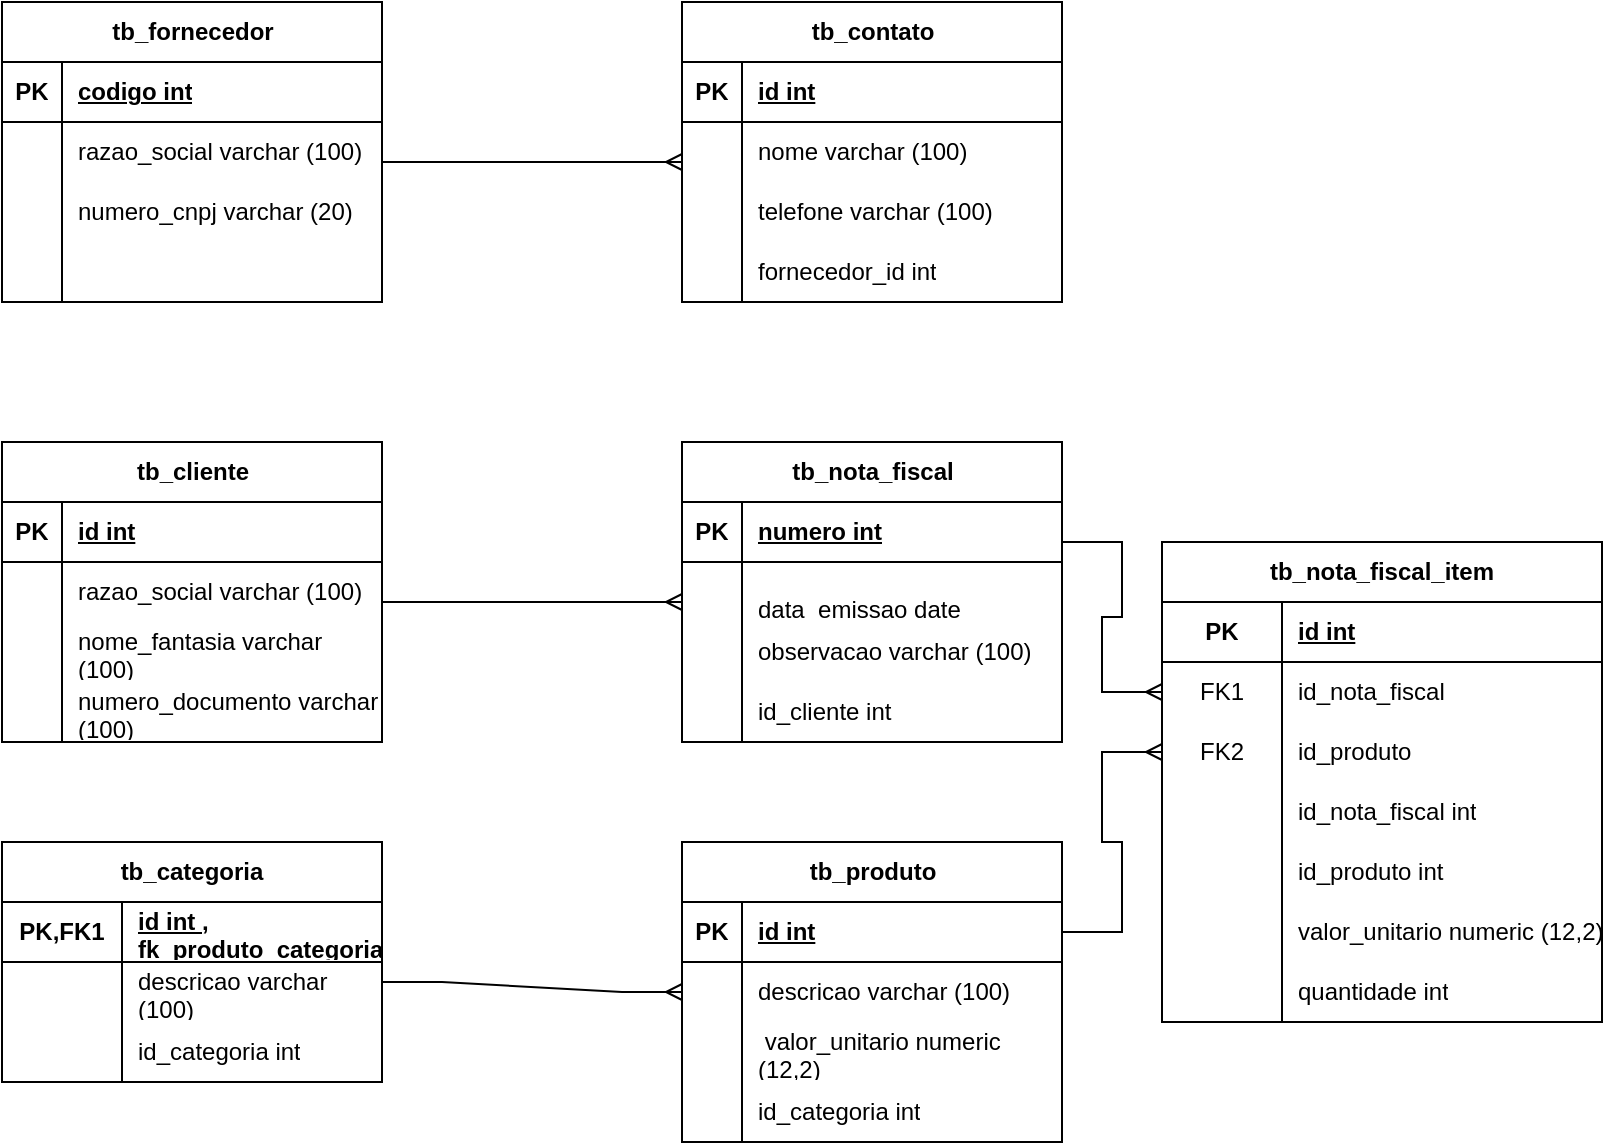 <mxfile version="21.1.2" type="device" pages="3">
  <diagram name="Página-1" id="WrGHC4sJODha-hqWPiVK">
    <mxGraphModel dx="1760" dy="2137" grid="1" gridSize="10" guides="1" tooltips="1" connect="1" arrows="1" fold="1" page="1" pageScale="1" pageWidth="827" pageHeight="1169" math="0" shadow="0">
      <root>
        <mxCell id="0" />
        <mxCell id="1" parent="0" />
        <mxCell id="1Q9xj2S7EjFoj0nc9QWt-14" value="tb_cliente" style="shape=table;startSize=30;container=1;collapsible=1;childLayout=tableLayout;fixedRows=1;rowLines=0;fontStyle=1;align=center;resizeLast=1;html=1;" vertex="1" parent="1">
          <mxGeometry x="30" y="80" width="190" height="150" as="geometry" />
        </mxCell>
        <mxCell id="1Q9xj2S7EjFoj0nc9QWt-15" value="" style="shape=tableRow;horizontal=0;startSize=0;swimlaneHead=0;swimlaneBody=0;fillColor=none;collapsible=0;dropTarget=0;points=[[0,0.5],[1,0.5]];portConstraint=eastwest;top=0;left=0;right=0;bottom=1;" vertex="1" parent="1Q9xj2S7EjFoj0nc9QWt-14">
          <mxGeometry y="30" width="190" height="30" as="geometry" />
        </mxCell>
        <mxCell id="1Q9xj2S7EjFoj0nc9QWt-16" value="PK" style="shape=partialRectangle;connectable=0;fillColor=none;top=0;left=0;bottom=0;right=0;fontStyle=1;overflow=hidden;whiteSpace=wrap;html=1;" vertex="1" parent="1Q9xj2S7EjFoj0nc9QWt-15">
          <mxGeometry width="30" height="30" as="geometry">
            <mxRectangle width="30" height="30" as="alternateBounds" />
          </mxGeometry>
        </mxCell>
        <mxCell id="1Q9xj2S7EjFoj0nc9QWt-17" value="id int" style="shape=partialRectangle;connectable=0;fillColor=none;top=0;left=0;bottom=0;right=0;align=left;spacingLeft=6;fontStyle=5;overflow=hidden;whiteSpace=wrap;html=1;" vertex="1" parent="1Q9xj2S7EjFoj0nc9QWt-15">
          <mxGeometry x="30" width="160" height="30" as="geometry">
            <mxRectangle width="160" height="30" as="alternateBounds" />
          </mxGeometry>
        </mxCell>
        <mxCell id="1Q9xj2S7EjFoj0nc9QWt-18" value="" style="shape=tableRow;horizontal=0;startSize=0;swimlaneHead=0;swimlaneBody=0;fillColor=none;collapsible=0;dropTarget=0;points=[[0,0.5],[1,0.5]];portConstraint=eastwest;top=0;left=0;right=0;bottom=0;" vertex="1" parent="1Q9xj2S7EjFoj0nc9QWt-14">
          <mxGeometry y="60" width="190" height="30" as="geometry" />
        </mxCell>
        <mxCell id="1Q9xj2S7EjFoj0nc9QWt-19" value="" style="shape=partialRectangle;connectable=0;fillColor=none;top=0;left=0;bottom=0;right=0;editable=1;overflow=hidden;whiteSpace=wrap;html=1;" vertex="1" parent="1Q9xj2S7EjFoj0nc9QWt-18">
          <mxGeometry width="30" height="30" as="geometry">
            <mxRectangle width="30" height="30" as="alternateBounds" />
          </mxGeometry>
        </mxCell>
        <mxCell id="1Q9xj2S7EjFoj0nc9QWt-20" value="razao_social varchar (100)" style="shape=partialRectangle;connectable=0;fillColor=none;top=0;left=0;bottom=0;right=0;align=left;spacingLeft=6;overflow=hidden;whiteSpace=wrap;html=1;" vertex="1" parent="1Q9xj2S7EjFoj0nc9QWt-18">
          <mxGeometry x="30" width="160" height="30" as="geometry">
            <mxRectangle width="160" height="30" as="alternateBounds" />
          </mxGeometry>
        </mxCell>
        <mxCell id="1Q9xj2S7EjFoj0nc9QWt-21" value="" style="shape=tableRow;horizontal=0;startSize=0;swimlaneHead=0;swimlaneBody=0;fillColor=none;collapsible=0;dropTarget=0;points=[[0,0.5],[1,0.5]];portConstraint=eastwest;top=0;left=0;right=0;bottom=0;" vertex="1" parent="1Q9xj2S7EjFoj0nc9QWt-14">
          <mxGeometry y="90" width="190" height="30" as="geometry" />
        </mxCell>
        <mxCell id="1Q9xj2S7EjFoj0nc9QWt-22" value="" style="shape=partialRectangle;connectable=0;fillColor=none;top=0;left=0;bottom=0;right=0;editable=1;overflow=hidden;whiteSpace=wrap;html=1;" vertex="1" parent="1Q9xj2S7EjFoj0nc9QWt-21">
          <mxGeometry width="30" height="30" as="geometry">
            <mxRectangle width="30" height="30" as="alternateBounds" />
          </mxGeometry>
        </mxCell>
        <mxCell id="1Q9xj2S7EjFoj0nc9QWt-23" value="nome_fantasia varchar (100)" style="shape=partialRectangle;connectable=0;fillColor=none;top=0;left=0;bottom=0;right=0;align=left;spacingLeft=6;overflow=hidden;whiteSpace=wrap;html=1;" vertex="1" parent="1Q9xj2S7EjFoj0nc9QWt-21">
          <mxGeometry x="30" width="160" height="30" as="geometry">
            <mxRectangle width="160" height="30" as="alternateBounds" />
          </mxGeometry>
        </mxCell>
        <mxCell id="1Q9xj2S7EjFoj0nc9QWt-24" value="" style="shape=tableRow;horizontal=0;startSize=0;swimlaneHead=0;swimlaneBody=0;fillColor=none;collapsible=0;dropTarget=0;points=[[0,0.5],[1,0.5]];portConstraint=eastwest;top=0;left=0;right=0;bottom=0;" vertex="1" parent="1Q9xj2S7EjFoj0nc9QWt-14">
          <mxGeometry y="120" width="190" height="30" as="geometry" />
        </mxCell>
        <mxCell id="1Q9xj2S7EjFoj0nc9QWt-25" value="" style="shape=partialRectangle;connectable=0;fillColor=none;top=0;left=0;bottom=0;right=0;editable=1;overflow=hidden;whiteSpace=wrap;html=1;" vertex="1" parent="1Q9xj2S7EjFoj0nc9QWt-24">
          <mxGeometry width="30" height="30" as="geometry">
            <mxRectangle width="30" height="30" as="alternateBounds" />
          </mxGeometry>
        </mxCell>
        <mxCell id="1Q9xj2S7EjFoj0nc9QWt-26" value="numero_documento varchar (100)" style="shape=partialRectangle;connectable=0;fillColor=none;top=0;left=0;bottom=0;right=0;align=left;spacingLeft=6;overflow=hidden;whiteSpace=wrap;html=1;" vertex="1" parent="1Q9xj2S7EjFoj0nc9QWt-24">
          <mxGeometry x="30" width="160" height="30" as="geometry">
            <mxRectangle width="160" height="30" as="alternateBounds" />
          </mxGeometry>
        </mxCell>
        <mxCell id="1Q9xj2S7EjFoj0nc9QWt-27" value="tb_fornecedor" style="shape=table;startSize=30;container=1;collapsible=1;childLayout=tableLayout;fixedRows=1;rowLines=0;fontStyle=1;align=center;resizeLast=1;html=1;" vertex="1" parent="1">
          <mxGeometry x="30" y="-140" width="190" height="150.0" as="geometry" />
        </mxCell>
        <mxCell id="1Q9xj2S7EjFoj0nc9QWt-28" value="" style="shape=tableRow;horizontal=0;startSize=0;swimlaneHead=0;swimlaneBody=0;fillColor=none;collapsible=0;dropTarget=0;points=[[0,0.5],[1,0.5]];portConstraint=eastwest;top=0;left=0;right=0;bottom=1;" vertex="1" parent="1Q9xj2S7EjFoj0nc9QWt-27">
          <mxGeometry y="30" width="190" height="30" as="geometry" />
        </mxCell>
        <mxCell id="1Q9xj2S7EjFoj0nc9QWt-29" value="PK" style="shape=partialRectangle;connectable=0;fillColor=none;top=0;left=0;bottom=0;right=0;fontStyle=1;overflow=hidden;whiteSpace=wrap;html=1;" vertex="1" parent="1Q9xj2S7EjFoj0nc9QWt-28">
          <mxGeometry width="30" height="30" as="geometry">
            <mxRectangle width="30" height="30" as="alternateBounds" />
          </mxGeometry>
        </mxCell>
        <mxCell id="1Q9xj2S7EjFoj0nc9QWt-30" value="codigo int" style="shape=partialRectangle;connectable=0;fillColor=none;top=0;left=0;bottom=0;right=0;align=left;spacingLeft=6;fontStyle=5;overflow=hidden;whiteSpace=wrap;html=1;" vertex="1" parent="1Q9xj2S7EjFoj0nc9QWt-28">
          <mxGeometry x="30" width="160" height="30" as="geometry">
            <mxRectangle width="160" height="30" as="alternateBounds" />
          </mxGeometry>
        </mxCell>
        <mxCell id="1Q9xj2S7EjFoj0nc9QWt-31" value="" style="shape=tableRow;horizontal=0;startSize=0;swimlaneHead=0;swimlaneBody=0;fillColor=none;collapsible=0;dropTarget=0;points=[[0,0.5],[1,0.5]];portConstraint=eastwest;top=0;left=0;right=0;bottom=0;" vertex="1" parent="1Q9xj2S7EjFoj0nc9QWt-27">
          <mxGeometry y="60" width="190" height="30" as="geometry" />
        </mxCell>
        <mxCell id="1Q9xj2S7EjFoj0nc9QWt-32" value="" style="shape=partialRectangle;connectable=0;fillColor=none;top=0;left=0;bottom=0;right=0;editable=1;overflow=hidden;whiteSpace=wrap;html=1;" vertex="1" parent="1Q9xj2S7EjFoj0nc9QWt-31">
          <mxGeometry width="30" height="30" as="geometry">
            <mxRectangle width="30" height="30" as="alternateBounds" />
          </mxGeometry>
        </mxCell>
        <mxCell id="1Q9xj2S7EjFoj0nc9QWt-33" value="razao_social varchar (100)" style="shape=partialRectangle;connectable=0;fillColor=none;top=0;left=0;bottom=0;right=0;align=left;spacingLeft=6;overflow=hidden;whiteSpace=wrap;html=1;" vertex="1" parent="1Q9xj2S7EjFoj0nc9QWt-31">
          <mxGeometry x="30" width="160" height="30" as="geometry">
            <mxRectangle width="160" height="30" as="alternateBounds" />
          </mxGeometry>
        </mxCell>
        <mxCell id="1Q9xj2S7EjFoj0nc9QWt-34" value="" style="shape=tableRow;horizontal=0;startSize=0;swimlaneHead=0;swimlaneBody=0;fillColor=none;collapsible=0;dropTarget=0;points=[[0,0.5],[1,0.5]];portConstraint=eastwest;top=0;left=0;right=0;bottom=0;" vertex="1" parent="1Q9xj2S7EjFoj0nc9QWt-27">
          <mxGeometry y="90" width="190" height="30" as="geometry" />
        </mxCell>
        <mxCell id="1Q9xj2S7EjFoj0nc9QWt-35" value="" style="shape=partialRectangle;connectable=0;fillColor=none;top=0;left=0;bottom=0;right=0;editable=1;overflow=hidden;whiteSpace=wrap;html=1;" vertex="1" parent="1Q9xj2S7EjFoj0nc9QWt-34">
          <mxGeometry width="30" height="30" as="geometry">
            <mxRectangle width="30" height="30" as="alternateBounds" />
          </mxGeometry>
        </mxCell>
        <mxCell id="1Q9xj2S7EjFoj0nc9QWt-36" value="numero_cnpj varchar (20)" style="shape=partialRectangle;connectable=0;fillColor=none;top=0;left=0;bottom=0;right=0;align=left;spacingLeft=6;overflow=hidden;whiteSpace=wrap;html=1;" vertex="1" parent="1Q9xj2S7EjFoj0nc9QWt-34">
          <mxGeometry x="30" width="160" height="30" as="geometry">
            <mxRectangle width="160" height="30" as="alternateBounds" />
          </mxGeometry>
        </mxCell>
        <mxCell id="1Q9xj2S7EjFoj0nc9QWt-37" value="" style="shape=tableRow;horizontal=0;startSize=0;swimlaneHead=0;swimlaneBody=0;fillColor=none;collapsible=0;dropTarget=0;points=[[0,0.5],[1,0.5]];portConstraint=eastwest;top=0;left=0;right=0;bottom=0;" vertex="1" parent="1Q9xj2S7EjFoj0nc9QWt-27">
          <mxGeometry y="120" width="190" height="30" as="geometry" />
        </mxCell>
        <mxCell id="1Q9xj2S7EjFoj0nc9QWt-38" value="" style="shape=partialRectangle;connectable=0;fillColor=none;top=0;left=0;bottom=0;right=0;editable=1;overflow=hidden;whiteSpace=wrap;html=1;" vertex="1" parent="1Q9xj2S7EjFoj0nc9QWt-37">
          <mxGeometry width="30" height="30" as="geometry">
            <mxRectangle width="30" height="30" as="alternateBounds" />
          </mxGeometry>
        </mxCell>
        <mxCell id="1Q9xj2S7EjFoj0nc9QWt-39" value="" style="shape=partialRectangle;connectable=0;fillColor=none;top=0;left=0;bottom=0;right=0;align=left;spacingLeft=6;overflow=hidden;whiteSpace=wrap;html=1;" vertex="1" parent="1Q9xj2S7EjFoj0nc9QWt-37">
          <mxGeometry x="30" width="160" height="30" as="geometry">
            <mxRectangle width="160" height="30" as="alternateBounds" />
          </mxGeometry>
        </mxCell>
        <mxCell id="1Q9xj2S7EjFoj0nc9QWt-40" value="tb_categoria" style="shape=table;startSize=30;container=1;collapsible=1;childLayout=tableLayout;fixedRows=1;rowLines=0;fontStyle=1;align=center;resizeLast=1;html=1;whiteSpace=wrap;" vertex="1" parent="1">
          <mxGeometry x="30" y="280" width="190" height="120" as="geometry" />
        </mxCell>
        <mxCell id="1Q9xj2S7EjFoj0nc9QWt-44" value="" style="shape=tableRow;horizontal=0;startSize=0;swimlaneHead=0;swimlaneBody=0;fillColor=none;collapsible=0;dropTarget=0;points=[[0,0.5],[1,0.5]];portConstraint=eastwest;top=0;left=0;right=0;bottom=1;html=1;" vertex="1" parent="1Q9xj2S7EjFoj0nc9QWt-40">
          <mxGeometry y="30" width="190" height="30" as="geometry" />
        </mxCell>
        <mxCell id="1Q9xj2S7EjFoj0nc9QWt-45" value="PK,FK1" style="shape=partialRectangle;connectable=0;fillColor=none;top=0;left=0;bottom=0;right=0;fontStyle=1;overflow=hidden;html=1;whiteSpace=wrap;" vertex="1" parent="1Q9xj2S7EjFoj0nc9QWt-44">
          <mxGeometry width="60" height="30" as="geometry">
            <mxRectangle width="60" height="30" as="alternateBounds" />
          </mxGeometry>
        </mxCell>
        <mxCell id="1Q9xj2S7EjFoj0nc9QWt-46" value="id int , fk_produto_categoria" style="shape=partialRectangle;connectable=0;fillColor=none;top=0;left=0;bottom=0;right=0;align=left;spacingLeft=6;fontStyle=5;overflow=hidden;html=1;whiteSpace=wrap;" vertex="1" parent="1Q9xj2S7EjFoj0nc9QWt-44">
          <mxGeometry x="60" width="130" height="30" as="geometry">
            <mxRectangle width="130" height="30" as="alternateBounds" />
          </mxGeometry>
        </mxCell>
        <mxCell id="1Q9xj2S7EjFoj0nc9QWt-47" value="" style="shape=tableRow;horizontal=0;startSize=0;swimlaneHead=0;swimlaneBody=0;fillColor=none;collapsible=0;dropTarget=0;points=[[0,0.5],[1,0.5]];portConstraint=eastwest;top=0;left=0;right=0;bottom=0;html=1;" vertex="1" parent="1Q9xj2S7EjFoj0nc9QWt-40">
          <mxGeometry y="60" width="190" height="30" as="geometry" />
        </mxCell>
        <mxCell id="1Q9xj2S7EjFoj0nc9QWt-48" value="" style="shape=partialRectangle;connectable=0;fillColor=none;top=0;left=0;bottom=0;right=0;editable=1;overflow=hidden;html=1;whiteSpace=wrap;" vertex="1" parent="1Q9xj2S7EjFoj0nc9QWt-47">
          <mxGeometry width="60" height="30" as="geometry">
            <mxRectangle width="60" height="30" as="alternateBounds" />
          </mxGeometry>
        </mxCell>
        <mxCell id="1Q9xj2S7EjFoj0nc9QWt-49" value="descricao varchar (100)" style="shape=partialRectangle;connectable=0;fillColor=none;top=0;left=0;bottom=0;right=0;align=left;spacingLeft=6;overflow=hidden;html=1;whiteSpace=wrap;" vertex="1" parent="1Q9xj2S7EjFoj0nc9QWt-47">
          <mxGeometry x="60" width="130" height="30" as="geometry">
            <mxRectangle width="130" height="30" as="alternateBounds" />
          </mxGeometry>
        </mxCell>
        <mxCell id="1Q9xj2S7EjFoj0nc9QWt-50" value="" style="shape=tableRow;horizontal=0;startSize=0;swimlaneHead=0;swimlaneBody=0;fillColor=none;collapsible=0;dropTarget=0;points=[[0,0.5],[1,0.5]];portConstraint=eastwest;top=0;left=0;right=0;bottom=0;html=1;" vertex="1" parent="1Q9xj2S7EjFoj0nc9QWt-40">
          <mxGeometry y="90" width="190" height="30" as="geometry" />
        </mxCell>
        <mxCell id="1Q9xj2S7EjFoj0nc9QWt-51" value="" style="shape=partialRectangle;connectable=0;fillColor=none;top=0;left=0;bottom=0;right=0;editable=1;overflow=hidden;html=1;whiteSpace=wrap;" vertex="1" parent="1Q9xj2S7EjFoj0nc9QWt-50">
          <mxGeometry width="60" height="30" as="geometry">
            <mxRectangle width="60" height="30" as="alternateBounds" />
          </mxGeometry>
        </mxCell>
        <mxCell id="1Q9xj2S7EjFoj0nc9QWt-52" value="id_categoria int" style="shape=partialRectangle;connectable=0;fillColor=none;top=0;left=0;bottom=0;right=0;align=left;spacingLeft=6;overflow=hidden;html=1;whiteSpace=wrap;" vertex="1" parent="1Q9xj2S7EjFoj0nc9QWt-50">
          <mxGeometry x="60" width="130" height="30" as="geometry">
            <mxRectangle width="130" height="30" as="alternateBounds" />
          </mxGeometry>
        </mxCell>
        <mxCell id="1Q9xj2S7EjFoj0nc9QWt-53" value="tb_contato" style="shape=table;startSize=30;container=1;collapsible=1;childLayout=tableLayout;fixedRows=1;rowLines=0;fontStyle=1;align=center;resizeLast=1;html=1;" vertex="1" parent="1">
          <mxGeometry x="370" y="-140" width="190" height="150" as="geometry" />
        </mxCell>
        <mxCell id="1Q9xj2S7EjFoj0nc9QWt-54" value="" style="shape=tableRow;horizontal=0;startSize=0;swimlaneHead=0;swimlaneBody=0;fillColor=none;collapsible=0;dropTarget=0;points=[[0,0.5],[1,0.5]];portConstraint=eastwest;top=0;left=0;right=0;bottom=1;" vertex="1" parent="1Q9xj2S7EjFoj0nc9QWt-53">
          <mxGeometry y="30" width="190" height="30" as="geometry" />
        </mxCell>
        <mxCell id="1Q9xj2S7EjFoj0nc9QWt-55" value="PK" style="shape=partialRectangle;connectable=0;fillColor=none;top=0;left=0;bottom=0;right=0;fontStyle=1;overflow=hidden;whiteSpace=wrap;html=1;" vertex="1" parent="1Q9xj2S7EjFoj0nc9QWt-54">
          <mxGeometry width="30" height="30" as="geometry">
            <mxRectangle width="30" height="30" as="alternateBounds" />
          </mxGeometry>
        </mxCell>
        <mxCell id="1Q9xj2S7EjFoj0nc9QWt-56" value="id int" style="shape=partialRectangle;connectable=0;fillColor=none;top=0;left=0;bottom=0;right=0;align=left;spacingLeft=6;fontStyle=5;overflow=hidden;whiteSpace=wrap;html=1;" vertex="1" parent="1Q9xj2S7EjFoj0nc9QWt-54">
          <mxGeometry x="30" width="160" height="30" as="geometry">
            <mxRectangle width="160" height="30" as="alternateBounds" />
          </mxGeometry>
        </mxCell>
        <mxCell id="1Q9xj2S7EjFoj0nc9QWt-57" value="" style="shape=tableRow;horizontal=0;startSize=0;swimlaneHead=0;swimlaneBody=0;fillColor=none;collapsible=0;dropTarget=0;points=[[0,0.5],[1,0.5]];portConstraint=eastwest;top=0;left=0;right=0;bottom=0;" vertex="1" parent="1Q9xj2S7EjFoj0nc9QWt-53">
          <mxGeometry y="60" width="190" height="30" as="geometry" />
        </mxCell>
        <mxCell id="1Q9xj2S7EjFoj0nc9QWt-58" value="" style="shape=partialRectangle;connectable=0;fillColor=none;top=0;left=0;bottom=0;right=0;editable=1;overflow=hidden;whiteSpace=wrap;html=1;" vertex="1" parent="1Q9xj2S7EjFoj0nc9QWt-57">
          <mxGeometry width="30" height="30" as="geometry">
            <mxRectangle width="30" height="30" as="alternateBounds" />
          </mxGeometry>
        </mxCell>
        <mxCell id="1Q9xj2S7EjFoj0nc9QWt-59" value="nome varchar (100)" style="shape=partialRectangle;connectable=0;fillColor=none;top=0;left=0;bottom=0;right=0;align=left;spacingLeft=6;overflow=hidden;whiteSpace=wrap;html=1;" vertex="1" parent="1Q9xj2S7EjFoj0nc9QWt-57">
          <mxGeometry x="30" width="160" height="30" as="geometry">
            <mxRectangle width="160" height="30" as="alternateBounds" />
          </mxGeometry>
        </mxCell>
        <mxCell id="1Q9xj2S7EjFoj0nc9QWt-60" value="" style="shape=tableRow;horizontal=0;startSize=0;swimlaneHead=0;swimlaneBody=0;fillColor=none;collapsible=0;dropTarget=0;points=[[0,0.5],[1,0.5]];portConstraint=eastwest;top=0;left=0;right=0;bottom=0;" vertex="1" parent="1Q9xj2S7EjFoj0nc9QWt-53">
          <mxGeometry y="90" width="190" height="30" as="geometry" />
        </mxCell>
        <mxCell id="1Q9xj2S7EjFoj0nc9QWt-61" value="" style="shape=partialRectangle;connectable=0;fillColor=none;top=0;left=0;bottom=0;right=0;editable=1;overflow=hidden;whiteSpace=wrap;html=1;" vertex="1" parent="1Q9xj2S7EjFoj0nc9QWt-60">
          <mxGeometry width="30" height="30" as="geometry">
            <mxRectangle width="30" height="30" as="alternateBounds" />
          </mxGeometry>
        </mxCell>
        <mxCell id="1Q9xj2S7EjFoj0nc9QWt-62" value="telefone varchar (100)" style="shape=partialRectangle;connectable=0;fillColor=none;top=0;left=0;bottom=0;right=0;align=left;spacingLeft=6;overflow=hidden;whiteSpace=wrap;html=1;" vertex="1" parent="1Q9xj2S7EjFoj0nc9QWt-60">
          <mxGeometry x="30" width="160" height="30" as="geometry">
            <mxRectangle width="160" height="30" as="alternateBounds" />
          </mxGeometry>
        </mxCell>
        <mxCell id="1Q9xj2S7EjFoj0nc9QWt-63" value="" style="shape=tableRow;horizontal=0;startSize=0;swimlaneHead=0;swimlaneBody=0;fillColor=none;collapsible=0;dropTarget=0;points=[[0,0.5],[1,0.5]];portConstraint=eastwest;top=0;left=0;right=0;bottom=0;" vertex="1" parent="1Q9xj2S7EjFoj0nc9QWt-53">
          <mxGeometry y="120" width="190" height="30" as="geometry" />
        </mxCell>
        <mxCell id="1Q9xj2S7EjFoj0nc9QWt-64" value="" style="shape=partialRectangle;connectable=0;fillColor=none;top=0;left=0;bottom=0;right=0;editable=1;overflow=hidden;whiteSpace=wrap;html=1;" vertex="1" parent="1Q9xj2S7EjFoj0nc9QWt-63">
          <mxGeometry width="30" height="30" as="geometry">
            <mxRectangle width="30" height="30" as="alternateBounds" />
          </mxGeometry>
        </mxCell>
        <mxCell id="1Q9xj2S7EjFoj0nc9QWt-65" value="fornecedor_id int" style="shape=partialRectangle;connectable=0;fillColor=none;top=0;left=0;bottom=0;right=0;align=left;spacingLeft=6;overflow=hidden;whiteSpace=wrap;html=1;" vertex="1" parent="1Q9xj2S7EjFoj0nc9QWt-63">
          <mxGeometry x="30" width="160" height="30" as="geometry">
            <mxRectangle width="160" height="30" as="alternateBounds" />
          </mxGeometry>
        </mxCell>
        <mxCell id="1Q9xj2S7EjFoj0nc9QWt-66" value="tb_produto" style="shape=table;startSize=30;container=1;collapsible=1;childLayout=tableLayout;fixedRows=1;rowLines=0;fontStyle=1;align=center;resizeLast=1;html=1;" vertex="1" parent="1">
          <mxGeometry x="370" y="280" width="190" height="150" as="geometry" />
        </mxCell>
        <mxCell id="1Q9xj2S7EjFoj0nc9QWt-67" value="" style="shape=tableRow;horizontal=0;startSize=0;swimlaneHead=0;swimlaneBody=0;fillColor=none;collapsible=0;dropTarget=0;points=[[0,0.5],[1,0.5]];portConstraint=eastwest;top=0;left=0;right=0;bottom=1;" vertex="1" parent="1Q9xj2S7EjFoj0nc9QWt-66">
          <mxGeometry y="30" width="190" height="30" as="geometry" />
        </mxCell>
        <mxCell id="1Q9xj2S7EjFoj0nc9QWt-68" value="PK" style="shape=partialRectangle;connectable=0;fillColor=none;top=0;left=0;bottom=0;right=0;fontStyle=1;overflow=hidden;whiteSpace=wrap;html=1;" vertex="1" parent="1Q9xj2S7EjFoj0nc9QWt-67">
          <mxGeometry width="30" height="30" as="geometry">
            <mxRectangle width="30" height="30" as="alternateBounds" />
          </mxGeometry>
        </mxCell>
        <mxCell id="1Q9xj2S7EjFoj0nc9QWt-69" value="id int" style="shape=partialRectangle;connectable=0;fillColor=none;top=0;left=0;bottom=0;right=0;align=left;spacingLeft=6;fontStyle=5;overflow=hidden;whiteSpace=wrap;html=1;" vertex="1" parent="1Q9xj2S7EjFoj0nc9QWt-67">
          <mxGeometry x="30" width="160" height="30" as="geometry">
            <mxRectangle width="160" height="30" as="alternateBounds" />
          </mxGeometry>
        </mxCell>
        <mxCell id="1Q9xj2S7EjFoj0nc9QWt-70" value="" style="shape=tableRow;horizontal=0;startSize=0;swimlaneHead=0;swimlaneBody=0;fillColor=none;collapsible=0;dropTarget=0;points=[[0,0.5],[1,0.5]];portConstraint=eastwest;top=0;left=0;right=0;bottom=0;" vertex="1" parent="1Q9xj2S7EjFoj0nc9QWt-66">
          <mxGeometry y="60" width="190" height="30" as="geometry" />
        </mxCell>
        <mxCell id="1Q9xj2S7EjFoj0nc9QWt-71" value="" style="shape=partialRectangle;connectable=0;fillColor=none;top=0;left=0;bottom=0;right=0;editable=1;overflow=hidden;whiteSpace=wrap;html=1;" vertex="1" parent="1Q9xj2S7EjFoj0nc9QWt-70">
          <mxGeometry width="30" height="30" as="geometry">
            <mxRectangle width="30" height="30" as="alternateBounds" />
          </mxGeometry>
        </mxCell>
        <mxCell id="1Q9xj2S7EjFoj0nc9QWt-72" value="descricao varchar (100)" style="shape=partialRectangle;connectable=0;fillColor=none;top=0;left=0;bottom=0;right=0;align=left;spacingLeft=6;overflow=hidden;whiteSpace=wrap;html=1;" vertex="1" parent="1Q9xj2S7EjFoj0nc9QWt-70">
          <mxGeometry x="30" width="160" height="30" as="geometry">
            <mxRectangle width="160" height="30" as="alternateBounds" />
          </mxGeometry>
        </mxCell>
        <mxCell id="1Q9xj2S7EjFoj0nc9QWt-73" value="" style="shape=tableRow;horizontal=0;startSize=0;swimlaneHead=0;swimlaneBody=0;fillColor=none;collapsible=0;dropTarget=0;points=[[0,0.5],[1,0.5]];portConstraint=eastwest;top=0;left=0;right=0;bottom=0;" vertex="1" parent="1Q9xj2S7EjFoj0nc9QWt-66">
          <mxGeometry y="90" width="190" height="30" as="geometry" />
        </mxCell>
        <mxCell id="1Q9xj2S7EjFoj0nc9QWt-74" value="" style="shape=partialRectangle;connectable=0;fillColor=none;top=0;left=0;bottom=0;right=0;editable=1;overflow=hidden;whiteSpace=wrap;html=1;" vertex="1" parent="1Q9xj2S7EjFoj0nc9QWt-73">
          <mxGeometry width="30" height="30" as="geometry">
            <mxRectangle width="30" height="30" as="alternateBounds" />
          </mxGeometry>
        </mxCell>
        <mxCell id="1Q9xj2S7EjFoj0nc9QWt-75" value="&amp;nbsp;valor_unitario numeric (12,2)" style="shape=partialRectangle;connectable=0;fillColor=none;top=0;left=0;bottom=0;right=0;align=left;spacingLeft=6;overflow=hidden;whiteSpace=wrap;html=1;" vertex="1" parent="1Q9xj2S7EjFoj0nc9QWt-73">
          <mxGeometry x="30" width="160" height="30" as="geometry">
            <mxRectangle width="160" height="30" as="alternateBounds" />
          </mxGeometry>
        </mxCell>
        <mxCell id="1Q9xj2S7EjFoj0nc9QWt-76" value="" style="shape=tableRow;horizontal=0;startSize=0;swimlaneHead=0;swimlaneBody=0;fillColor=none;collapsible=0;dropTarget=0;points=[[0,0.5],[1,0.5]];portConstraint=eastwest;top=0;left=0;right=0;bottom=0;" vertex="1" parent="1Q9xj2S7EjFoj0nc9QWt-66">
          <mxGeometry y="120" width="190" height="30" as="geometry" />
        </mxCell>
        <mxCell id="1Q9xj2S7EjFoj0nc9QWt-77" value="" style="shape=partialRectangle;connectable=0;fillColor=none;top=0;left=0;bottom=0;right=0;editable=1;overflow=hidden;whiteSpace=wrap;html=1;" vertex="1" parent="1Q9xj2S7EjFoj0nc9QWt-76">
          <mxGeometry width="30" height="30" as="geometry">
            <mxRectangle width="30" height="30" as="alternateBounds" />
          </mxGeometry>
        </mxCell>
        <mxCell id="1Q9xj2S7EjFoj0nc9QWt-78" value="id_categoria int" style="shape=partialRectangle;connectable=0;fillColor=none;top=0;left=0;bottom=0;right=0;align=left;spacingLeft=6;overflow=hidden;whiteSpace=wrap;html=1;" vertex="1" parent="1Q9xj2S7EjFoj0nc9QWt-76">
          <mxGeometry x="30" width="160" height="30" as="geometry">
            <mxRectangle width="160" height="30" as="alternateBounds" />
          </mxGeometry>
        </mxCell>
        <mxCell id="1Q9xj2S7EjFoj0nc9QWt-79" value="tb_nota_fiscal" style="shape=table;startSize=30;container=1;collapsible=1;childLayout=tableLayout;fixedRows=1;rowLines=0;fontStyle=1;align=center;resizeLast=1;html=1;" vertex="1" parent="1">
          <mxGeometry x="370" y="80" width="190" height="150" as="geometry" />
        </mxCell>
        <mxCell id="1Q9xj2S7EjFoj0nc9QWt-80" value="" style="shape=tableRow;horizontal=0;startSize=0;swimlaneHead=0;swimlaneBody=0;fillColor=none;collapsible=0;dropTarget=0;points=[[0,0.5],[1,0.5]];portConstraint=eastwest;top=0;left=0;right=0;bottom=1;" vertex="1" parent="1Q9xj2S7EjFoj0nc9QWt-79">
          <mxGeometry y="30" width="190" height="30" as="geometry" />
        </mxCell>
        <mxCell id="1Q9xj2S7EjFoj0nc9QWt-81" value="PK" style="shape=partialRectangle;connectable=0;fillColor=none;top=0;left=0;bottom=0;right=0;fontStyle=1;overflow=hidden;whiteSpace=wrap;html=1;" vertex="1" parent="1Q9xj2S7EjFoj0nc9QWt-80">
          <mxGeometry width="30" height="30" as="geometry">
            <mxRectangle width="30" height="30" as="alternateBounds" />
          </mxGeometry>
        </mxCell>
        <mxCell id="1Q9xj2S7EjFoj0nc9QWt-82" value="numero int" style="shape=partialRectangle;connectable=0;fillColor=none;top=0;left=0;bottom=0;right=0;align=left;spacingLeft=6;fontStyle=5;overflow=hidden;whiteSpace=wrap;html=1;" vertex="1" parent="1Q9xj2S7EjFoj0nc9QWt-80">
          <mxGeometry x="30" width="160" height="30" as="geometry">
            <mxRectangle width="160" height="30" as="alternateBounds" />
          </mxGeometry>
        </mxCell>
        <mxCell id="1Q9xj2S7EjFoj0nc9QWt-83" value="" style="shape=tableRow;horizontal=0;startSize=0;swimlaneHead=0;swimlaneBody=0;fillColor=none;collapsible=0;dropTarget=0;points=[[0,0.5],[1,0.5]];portConstraint=eastwest;top=0;left=0;right=0;bottom=0;" vertex="1" parent="1Q9xj2S7EjFoj0nc9QWt-79">
          <mxGeometry y="60" width="190" height="30" as="geometry" />
        </mxCell>
        <mxCell id="1Q9xj2S7EjFoj0nc9QWt-84" value="" style="shape=partialRectangle;connectable=0;fillColor=none;top=0;left=0;bottom=0;right=0;editable=1;overflow=hidden;whiteSpace=wrap;html=1;" vertex="1" parent="1Q9xj2S7EjFoj0nc9QWt-83">
          <mxGeometry width="30" height="30" as="geometry">
            <mxRectangle width="30" height="30" as="alternateBounds" />
          </mxGeometry>
        </mxCell>
        <mxCell id="1Q9xj2S7EjFoj0nc9QWt-85" value="&lt;br&gt;data_emissao date" style="shape=partialRectangle;connectable=0;fillColor=none;top=0;left=0;bottom=0;right=0;align=left;spacingLeft=6;overflow=hidden;whiteSpace=wrap;html=1;" vertex="1" parent="1Q9xj2S7EjFoj0nc9QWt-83">
          <mxGeometry x="30" width="160" height="30" as="geometry">
            <mxRectangle width="160" height="30" as="alternateBounds" />
          </mxGeometry>
        </mxCell>
        <mxCell id="1Q9xj2S7EjFoj0nc9QWt-86" value="" style="shape=tableRow;horizontal=0;startSize=0;swimlaneHead=0;swimlaneBody=0;fillColor=none;collapsible=0;dropTarget=0;points=[[0,0.5],[1,0.5]];portConstraint=eastwest;top=0;left=0;right=0;bottom=0;" vertex="1" parent="1Q9xj2S7EjFoj0nc9QWt-79">
          <mxGeometry y="90" width="190" height="30" as="geometry" />
        </mxCell>
        <mxCell id="1Q9xj2S7EjFoj0nc9QWt-87" value="" style="shape=partialRectangle;connectable=0;fillColor=none;top=0;left=0;bottom=0;right=0;editable=1;overflow=hidden;whiteSpace=wrap;html=1;" vertex="1" parent="1Q9xj2S7EjFoj0nc9QWt-86">
          <mxGeometry width="30" height="30" as="geometry">
            <mxRectangle width="30" height="30" as="alternateBounds" />
          </mxGeometry>
        </mxCell>
        <mxCell id="1Q9xj2S7EjFoj0nc9QWt-88" value="observacao varchar (100)" style="shape=partialRectangle;connectable=0;fillColor=none;top=0;left=0;bottom=0;right=0;align=left;spacingLeft=6;overflow=hidden;whiteSpace=wrap;html=1;" vertex="1" parent="1Q9xj2S7EjFoj0nc9QWt-86">
          <mxGeometry x="30" width="160" height="30" as="geometry">
            <mxRectangle width="160" height="30" as="alternateBounds" />
          </mxGeometry>
        </mxCell>
        <mxCell id="1Q9xj2S7EjFoj0nc9QWt-89" value="" style="shape=tableRow;horizontal=0;startSize=0;swimlaneHead=0;swimlaneBody=0;fillColor=none;collapsible=0;dropTarget=0;points=[[0,0.5],[1,0.5]];portConstraint=eastwest;top=0;left=0;right=0;bottom=0;" vertex="1" parent="1Q9xj2S7EjFoj0nc9QWt-79">
          <mxGeometry y="120" width="190" height="30" as="geometry" />
        </mxCell>
        <mxCell id="1Q9xj2S7EjFoj0nc9QWt-90" value="" style="shape=partialRectangle;connectable=0;fillColor=none;top=0;left=0;bottom=0;right=0;editable=1;overflow=hidden;whiteSpace=wrap;html=1;" vertex="1" parent="1Q9xj2S7EjFoj0nc9QWt-89">
          <mxGeometry width="30" height="30" as="geometry">
            <mxRectangle width="30" height="30" as="alternateBounds" />
          </mxGeometry>
        </mxCell>
        <mxCell id="1Q9xj2S7EjFoj0nc9QWt-91" value="id_cliente int" style="shape=partialRectangle;connectable=0;fillColor=none;top=0;left=0;bottom=0;right=0;align=left;spacingLeft=6;overflow=hidden;whiteSpace=wrap;html=1;" vertex="1" parent="1Q9xj2S7EjFoj0nc9QWt-89">
          <mxGeometry x="30" width="160" height="30" as="geometry">
            <mxRectangle width="160" height="30" as="alternateBounds" />
          </mxGeometry>
        </mxCell>
        <mxCell id="1Q9xj2S7EjFoj0nc9QWt-92" value="tb_nota_fiscal_item" style="shape=table;startSize=30;container=1;collapsible=1;childLayout=tableLayout;fixedRows=1;rowLines=0;fontStyle=1;align=center;resizeLast=1;html=1;whiteSpace=wrap;" vertex="1" parent="1">
          <mxGeometry x="610" y="130" width="220" height="240" as="geometry" />
        </mxCell>
        <mxCell id="1Q9xj2S7EjFoj0nc9QWt-96" value="" style="shape=tableRow;horizontal=0;startSize=0;swimlaneHead=0;swimlaneBody=0;fillColor=none;collapsible=0;dropTarget=0;points=[[0,0.5],[1,0.5]];portConstraint=eastwest;top=0;left=0;right=0;bottom=1;html=1;" vertex="1" parent="1Q9xj2S7EjFoj0nc9QWt-92">
          <mxGeometry y="30" width="220" height="30" as="geometry" />
        </mxCell>
        <mxCell id="1Q9xj2S7EjFoj0nc9QWt-97" value="PK" style="shape=partialRectangle;connectable=0;fillColor=none;top=0;left=0;bottom=0;right=0;fontStyle=1;overflow=hidden;html=1;whiteSpace=wrap;" vertex="1" parent="1Q9xj2S7EjFoj0nc9QWt-96">
          <mxGeometry width="60" height="30" as="geometry">
            <mxRectangle width="60" height="30" as="alternateBounds" />
          </mxGeometry>
        </mxCell>
        <mxCell id="1Q9xj2S7EjFoj0nc9QWt-98" value="id int" style="shape=partialRectangle;connectable=0;fillColor=none;top=0;left=0;bottom=0;right=0;align=left;spacingLeft=6;fontStyle=5;overflow=hidden;html=1;whiteSpace=wrap;" vertex="1" parent="1Q9xj2S7EjFoj0nc9QWt-96">
          <mxGeometry x="60" width="160" height="30" as="geometry">
            <mxRectangle width="160" height="30" as="alternateBounds" />
          </mxGeometry>
        </mxCell>
        <mxCell id="1Q9xj2S7EjFoj0nc9QWt-157" value="" style="shape=tableRow;horizontal=0;startSize=0;swimlaneHead=0;swimlaneBody=0;fillColor=none;collapsible=0;dropTarget=0;points=[[0,0.5],[1,0.5]];portConstraint=eastwest;top=0;left=0;right=0;bottom=0;" vertex="1" parent="1Q9xj2S7EjFoj0nc9QWt-92">
          <mxGeometry y="60" width="220" height="30" as="geometry" />
        </mxCell>
        <mxCell id="1Q9xj2S7EjFoj0nc9QWt-158" value="FK1" style="shape=partialRectangle;connectable=0;fillColor=none;top=0;left=0;bottom=0;right=0;fontStyle=0;overflow=hidden;whiteSpace=wrap;html=1;" vertex="1" parent="1Q9xj2S7EjFoj0nc9QWt-157">
          <mxGeometry width="60" height="30" as="geometry">
            <mxRectangle width="60" height="30" as="alternateBounds" />
          </mxGeometry>
        </mxCell>
        <mxCell id="1Q9xj2S7EjFoj0nc9QWt-159" value="id_nota_fiscal" style="shape=partialRectangle;connectable=0;fillColor=none;top=0;left=0;bottom=0;right=0;align=left;spacingLeft=6;fontStyle=0;overflow=hidden;whiteSpace=wrap;html=1;" vertex="1" parent="1Q9xj2S7EjFoj0nc9QWt-157">
          <mxGeometry x="60" width="160" height="30" as="geometry">
            <mxRectangle width="160" height="30" as="alternateBounds" />
          </mxGeometry>
        </mxCell>
        <mxCell id="1Q9xj2S7EjFoj0nc9QWt-161" value="" style="shape=tableRow;horizontal=0;startSize=0;swimlaneHead=0;swimlaneBody=0;fillColor=none;collapsible=0;dropTarget=0;points=[[0,0.5],[1,0.5]];portConstraint=eastwest;top=0;left=0;right=0;bottom=0;" vertex="1" parent="1Q9xj2S7EjFoj0nc9QWt-92">
          <mxGeometry y="90" width="220" height="30" as="geometry" />
        </mxCell>
        <mxCell id="1Q9xj2S7EjFoj0nc9QWt-162" value="FK2" style="shape=partialRectangle;connectable=0;fillColor=none;top=0;left=0;bottom=0;right=0;fontStyle=0;overflow=hidden;whiteSpace=wrap;html=1;" vertex="1" parent="1Q9xj2S7EjFoj0nc9QWt-161">
          <mxGeometry width="60" height="30" as="geometry">
            <mxRectangle width="60" height="30" as="alternateBounds" />
          </mxGeometry>
        </mxCell>
        <mxCell id="1Q9xj2S7EjFoj0nc9QWt-163" value="id_produto" style="shape=partialRectangle;connectable=0;fillColor=none;top=0;left=0;bottom=0;right=0;align=left;spacingLeft=6;fontStyle=0;overflow=hidden;whiteSpace=wrap;html=1;" vertex="1" parent="1Q9xj2S7EjFoj0nc9QWt-161">
          <mxGeometry x="60" width="160" height="30" as="geometry">
            <mxRectangle width="160" height="30" as="alternateBounds" />
          </mxGeometry>
        </mxCell>
        <mxCell id="1Q9xj2S7EjFoj0nc9QWt-99" value="" style="shape=tableRow;horizontal=0;startSize=0;swimlaneHead=0;swimlaneBody=0;fillColor=none;collapsible=0;dropTarget=0;points=[[0,0.5],[1,0.5]];portConstraint=eastwest;top=0;left=0;right=0;bottom=0;html=1;" vertex="1" parent="1Q9xj2S7EjFoj0nc9QWt-92">
          <mxGeometry y="120" width="220" height="30" as="geometry" />
        </mxCell>
        <mxCell id="1Q9xj2S7EjFoj0nc9QWt-100" value="" style="shape=partialRectangle;connectable=0;fillColor=none;top=0;left=0;bottom=0;right=0;editable=1;overflow=hidden;html=1;whiteSpace=wrap;" vertex="1" parent="1Q9xj2S7EjFoj0nc9QWt-99">
          <mxGeometry width="60" height="30" as="geometry">
            <mxRectangle width="60" height="30" as="alternateBounds" />
          </mxGeometry>
        </mxCell>
        <mxCell id="1Q9xj2S7EjFoj0nc9QWt-101" value="id_nota_fiscal int" style="shape=partialRectangle;connectable=0;fillColor=none;top=0;left=0;bottom=0;right=0;align=left;spacingLeft=6;overflow=hidden;html=1;whiteSpace=wrap;" vertex="1" parent="1Q9xj2S7EjFoj0nc9QWt-99">
          <mxGeometry x="60" width="160" height="30" as="geometry">
            <mxRectangle width="160" height="30" as="alternateBounds" />
          </mxGeometry>
        </mxCell>
        <mxCell id="1Q9xj2S7EjFoj0nc9QWt-102" value="" style="shape=tableRow;horizontal=0;startSize=0;swimlaneHead=0;swimlaneBody=0;fillColor=none;collapsible=0;dropTarget=0;points=[[0,0.5],[1,0.5]];portConstraint=eastwest;top=0;left=0;right=0;bottom=0;html=1;" vertex="1" parent="1Q9xj2S7EjFoj0nc9QWt-92">
          <mxGeometry y="150" width="220" height="30" as="geometry" />
        </mxCell>
        <mxCell id="1Q9xj2S7EjFoj0nc9QWt-103" value="" style="shape=partialRectangle;connectable=0;fillColor=none;top=0;left=0;bottom=0;right=0;editable=1;overflow=hidden;html=1;whiteSpace=wrap;" vertex="1" parent="1Q9xj2S7EjFoj0nc9QWt-102">
          <mxGeometry width="60" height="30" as="geometry">
            <mxRectangle width="60" height="30" as="alternateBounds" />
          </mxGeometry>
        </mxCell>
        <mxCell id="1Q9xj2S7EjFoj0nc9QWt-104" value="id_produto int" style="shape=partialRectangle;connectable=0;fillColor=none;top=0;left=0;bottom=0;right=0;align=left;spacingLeft=6;overflow=hidden;html=1;whiteSpace=wrap;" vertex="1" parent="1Q9xj2S7EjFoj0nc9QWt-102">
          <mxGeometry x="60" width="160" height="30" as="geometry">
            <mxRectangle width="160" height="30" as="alternateBounds" />
          </mxGeometry>
        </mxCell>
        <mxCell id="1Q9xj2S7EjFoj0nc9QWt-122" value="" style="shape=tableRow;horizontal=0;startSize=0;swimlaneHead=0;swimlaneBody=0;fillColor=none;collapsible=0;dropTarget=0;points=[[0,0.5],[1,0.5]];portConstraint=eastwest;top=0;left=0;right=0;bottom=0;strokeColor=default;fontFamily=Helvetica;fontSize=12;fontColor=default;html=1;" vertex="1" parent="1Q9xj2S7EjFoj0nc9QWt-92">
          <mxGeometry y="180" width="220" height="30" as="geometry" />
        </mxCell>
        <mxCell id="1Q9xj2S7EjFoj0nc9QWt-123" value="" style="shape=partialRectangle;connectable=0;fillColor=none;top=0;left=0;bottom=0;right=0;editable=1;overflow=hidden;strokeColor=default;fontFamily=Helvetica;fontSize=12;fontColor=default;startSize=30;html=1;" vertex="1" parent="1Q9xj2S7EjFoj0nc9QWt-122">
          <mxGeometry width="60" height="30" as="geometry">
            <mxRectangle width="60" height="30" as="alternateBounds" />
          </mxGeometry>
        </mxCell>
        <mxCell id="1Q9xj2S7EjFoj0nc9QWt-124" value="valor_unitario numeric (12,2)" style="shape=partialRectangle;connectable=0;fillColor=none;top=0;left=0;bottom=0;right=0;align=left;spacingLeft=6;overflow=hidden;strokeColor=default;fontFamily=Helvetica;fontSize=12;fontColor=default;startSize=30;html=1;" vertex="1" parent="1Q9xj2S7EjFoj0nc9QWt-122">
          <mxGeometry x="60" width="160" height="30" as="geometry">
            <mxRectangle width="160" height="30" as="alternateBounds" />
          </mxGeometry>
        </mxCell>
        <mxCell id="1Q9xj2S7EjFoj0nc9QWt-148" value="" style="shape=tableRow;horizontal=0;startSize=0;swimlaneHead=0;swimlaneBody=0;fillColor=none;collapsible=0;dropTarget=0;points=[[0,0.5],[1,0.5]];portConstraint=eastwest;top=0;left=0;right=0;bottom=0;strokeColor=default;fontFamily=Helvetica;fontSize=12;fontColor=default;html=1;" vertex="1" parent="1Q9xj2S7EjFoj0nc9QWt-92">
          <mxGeometry y="210" width="220" height="30" as="geometry" />
        </mxCell>
        <mxCell id="1Q9xj2S7EjFoj0nc9QWt-149" value="" style="shape=partialRectangle;connectable=0;fillColor=none;top=0;left=0;bottom=0;right=0;editable=1;overflow=hidden;strokeColor=default;fontFamily=Helvetica;fontSize=12;fontColor=default;startSize=30;html=1;" vertex="1" parent="1Q9xj2S7EjFoj0nc9QWt-148">
          <mxGeometry width="60" height="30" as="geometry">
            <mxRectangle width="60" height="30" as="alternateBounds" />
          </mxGeometry>
        </mxCell>
        <mxCell id="1Q9xj2S7EjFoj0nc9QWt-150" value="quantidade int" style="shape=partialRectangle;connectable=0;fillColor=none;top=0;left=0;bottom=0;right=0;align=left;spacingLeft=6;overflow=hidden;strokeColor=default;fontFamily=Helvetica;fontSize=12;fontColor=default;startSize=30;html=1;" vertex="1" parent="1Q9xj2S7EjFoj0nc9QWt-148">
          <mxGeometry x="60" width="160" height="30" as="geometry">
            <mxRectangle width="160" height="30" as="alternateBounds" />
          </mxGeometry>
        </mxCell>
        <mxCell id="1Q9xj2S7EjFoj0nc9QWt-151" value="" style="edgeStyle=entityRelationEdgeStyle;fontSize=12;html=1;endArrow=ERmany;rounded=0;fontFamily=Helvetica;fontColor=default;startSize=30;" edge="1" parent="1">
          <mxGeometry width="100" height="100" relative="1" as="geometry">
            <mxPoint x="220" y="-60" as="sourcePoint" />
            <mxPoint x="370" y="-60" as="targetPoint" />
          </mxGeometry>
        </mxCell>
        <mxCell id="1Q9xj2S7EjFoj0nc9QWt-152" value="" style="edgeStyle=entityRelationEdgeStyle;fontSize=12;html=1;endArrow=ERmany;rounded=0;fontFamily=Helvetica;fontColor=default;startSize=30;" edge="1" parent="1">
          <mxGeometry width="100" height="100" relative="1" as="geometry">
            <mxPoint x="220" y="160" as="sourcePoint" />
            <mxPoint x="370" y="160" as="targetPoint" />
          </mxGeometry>
        </mxCell>
        <mxCell id="1Q9xj2S7EjFoj0nc9QWt-153" value="" style="edgeStyle=entityRelationEdgeStyle;fontSize=12;html=1;endArrow=ERmany;rounded=0;fontFamily=Helvetica;fontColor=default;startSize=30;entryX=0;entryY=0.5;entryDx=0;entryDy=0;" edge="1" parent="1" target="1Q9xj2S7EjFoj0nc9QWt-70">
          <mxGeometry width="100" height="100" relative="1" as="geometry">
            <mxPoint x="220" y="350" as="sourcePoint" />
            <mxPoint x="320" y="250" as="targetPoint" />
          </mxGeometry>
        </mxCell>
        <mxCell id="1Q9xj2S7EjFoj0nc9QWt-154" value="" style="edgeStyle=entityRelationEdgeStyle;fontSize=12;html=1;endArrow=ERmany;rounded=0;exitX=1;exitY=0.5;exitDx=0;exitDy=0;entryX=0;entryY=0.5;entryDx=0;entryDy=0;" edge="1" parent="1" source="1Q9xj2S7EjFoj0nc9QWt-67" target="1Q9xj2S7EjFoj0nc9QWt-161">
          <mxGeometry width="100" height="100" relative="1" as="geometry">
            <mxPoint x="590" y="390" as="sourcePoint" />
            <mxPoint x="690" y="460" as="targetPoint" />
          </mxGeometry>
        </mxCell>
        <mxCell id="1Q9xj2S7EjFoj0nc9QWt-165" value="" style="edgeStyle=entityRelationEdgeStyle;fontSize=12;html=1;endArrow=ERmany;rounded=0;entryX=0;entryY=0.5;entryDx=0;entryDy=0;" edge="1" parent="1" target="1Q9xj2S7EjFoj0nc9QWt-157">
          <mxGeometry width="100" height="100" relative="1" as="geometry">
            <mxPoint x="560" y="130" as="sourcePoint" />
            <mxPoint x="660" y="30" as="targetPoint" />
          </mxGeometry>
        </mxCell>
      </root>
    </mxGraphModel>
  </diagram>
  <diagram id="4xNiU2Y9AeM_DgLX0Yoe" name="Página-2">
    <mxGraphModel dx="880" dy="484" grid="1" gridSize="10" guides="1" tooltips="1" connect="1" arrows="1" fold="1" page="1" pageScale="1" pageWidth="827" pageHeight="1169" math="0" shadow="0">
      <root>
        <mxCell id="0" />
        <mxCell id="1" parent="0" />
        <mxCell id="eopSrCEGUXpOud-btfq0-10" style="edgeStyle=orthogonalEdgeStyle;rounded=0;orthogonalLoop=1;jettySize=auto;html=1;exitX=0.5;exitY=0;exitDx=0;exitDy=0;entryX=0.5;entryY=1;entryDx=0;entryDy=0;" edge="1" parent="1" source="eopSrCEGUXpOud-btfq0-1" target="eopSrCEGUXpOud-btfq0-9">
          <mxGeometry relative="1" as="geometry" />
        </mxCell>
        <mxCell id="vfyu8tO6lfU4LNOEysgQ-1" style="edgeStyle=orthogonalEdgeStyle;rounded=0;orthogonalLoop=1;jettySize=auto;html=1;exitX=0.5;exitY=1;exitDx=0;exitDy=0;" edge="1" parent="1" source="eopSrCEGUXpOud-btfq0-1">
          <mxGeometry relative="1" as="geometry">
            <mxPoint x="160" y="490" as="targetPoint" />
          </mxGeometry>
        </mxCell>
        <mxCell id="eopSrCEGUXpOud-btfq0-1" value="Empresa" style="whiteSpace=wrap;html=1;align=center;" vertex="1" parent="1">
          <mxGeometry x="110" y="390" width="100" height="40" as="geometry" />
        </mxCell>
        <mxCell id="eopSrCEGUXpOud-btfq0-7" value="1:N" style="text;html=1;align=center;verticalAlign=middle;resizable=0;points=[];autosize=1;strokeColor=none;fillColor=none;" vertex="1" parent="1">
          <mxGeometry x="150" y="360" width="40" height="30" as="geometry" />
        </mxCell>
        <mxCell id="eopSrCEGUXpOud-btfq0-11" style="edgeStyle=orthogonalEdgeStyle;rounded=0;orthogonalLoop=1;jettySize=auto;html=1;exitX=1;exitY=0.5;exitDx=0;exitDy=0;" edge="1" parent="1" source="eopSrCEGUXpOud-btfq0-9">
          <mxGeometry relative="1" as="geometry">
            <mxPoint x="270" y="300" as="targetPoint" />
          </mxGeometry>
        </mxCell>
        <mxCell id="eopSrCEGUXpOud-btfq0-9" value="possui" style="shape=rhombus;perimeter=rhombusPerimeter;whiteSpace=wrap;html=1;align=center;" vertex="1" parent="1">
          <mxGeometry x="100" y="270" width="120" height="60" as="geometry" />
        </mxCell>
        <mxCell id="eopSrCEGUXpOud-btfq0-14" style="edgeStyle=orthogonalEdgeStyle;rounded=0;orthogonalLoop=1;jettySize=auto;html=1;exitX=1;exitY=0.5;exitDx=0;exitDy=0;entryX=0;entryY=0.5;entryDx=0;entryDy=0;" edge="1" parent="1" target="eopSrCEGUXpOud-btfq0-13">
          <mxGeometry relative="1" as="geometry">
            <mxPoint x="370" y="300" as="sourcePoint" />
          </mxGeometry>
        </mxCell>
        <mxCell id="eopSrCEGUXpOud-btfq0-21" style="edgeStyle=orthogonalEdgeStyle;rounded=0;orthogonalLoop=1;jettySize=auto;html=1;exitX=0.5;exitY=0;exitDx=0;exitDy=0;entryX=0.5;entryY=1;entryDx=0;entryDy=0;" edge="1" parent="1" target="eopSrCEGUXpOud-btfq0-20">
          <mxGeometry relative="1" as="geometry">
            <mxPoint x="320" y="250" as="targetPoint" />
            <mxPoint x="320" y="280" as="sourcePoint" />
          </mxGeometry>
        </mxCell>
        <mxCell id="eopSrCEGUXpOud-btfq0-16" style="edgeStyle=orthogonalEdgeStyle;rounded=0;orthogonalLoop=1;jettySize=auto;html=1;exitX=1;exitY=0.5;exitDx=0;exitDy=0;" edge="1" parent="1" source="eopSrCEGUXpOud-btfq0-13">
          <mxGeometry relative="1" as="geometry">
            <mxPoint x="580" y="300" as="targetPoint" />
          </mxGeometry>
        </mxCell>
        <mxCell id="eopSrCEGUXpOud-btfq0-13" value="possui" style="shape=rhombus;perimeter=rhombusPerimeter;whiteSpace=wrap;html=1;align=center;" vertex="1" parent="1">
          <mxGeometry x="420" y="270" width="120" height="60" as="geometry" />
        </mxCell>
        <mxCell id="eopSrCEGUXpOud-btfq0-26" style="edgeStyle=orthogonalEdgeStyle;rounded=0;orthogonalLoop=1;jettySize=auto;html=1;exitX=1;exitY=0.5;exitDx=0;exitDy=0;" edge="1" parent="1">
          <mxGeometry relative="1" as="geometry">
            <mxPoint x="740" y="300" as="targetPoint" />
            <mxPoint x="680" y="300" as="sourcePoint" />
          </mxGeometry>
        </mxCell>
        <mxCell id="eopSrCEGUXpOud-btfq0-17" value="1:N" style="text;html=1;align=center;verticalAlign=middle;resizable=0;points=[];autosize=1;strokeColor=none;fillColor=none;" vertex="1" parent="1">
          <mxGeometry x="220" y="279" width="40" height="30" as="geometry" />
        </mxCell>
        <mxCell id="eopSrCEGUXpOud-btfq0-18" value="1:N" style="text;html=1;align=center;verticalAlign=middle;resizable=0;points=[];autosize=1;strokeColor=none;fillColor=none;" vertex="1" parent="1">
          <mxGeometry x="370" y="279" width="40" height="30" as="geometry" />
        </mxCell>
        <mxCell id="eopSrCEGUXpOud-btfq0-19" value="1:N" style="text;html=1;align=center;verticalAlign=middle;resizable=0;points=[];autosize=1;strokeColor=none;fillColor=none;" vertex="1" parent="1">
          <mxGeometry x="536" y="279" width="40" height="30" as="geometry" />
        </mxCell>
        <mxCell id="eopSrCEGUXpOud-btfq0-23" style="edgeStyle=orthogonalEdgeStyle;rounded=0;orthogonalLoop=1;jettySize=auto;html=1;exitX=0.5;exitY=0;exitDx=0;exitDy=0;entryX=0.5;entryY=1;entryDx=0;entryDy=0;" edge="1" parent="1" source="eopSrCEGUXpOud-btfq0-20" target="eopSrCEGUXpOud-btfq0-22">
          <mxGeometry relative="1" as="geometry" />
        </mxCell>
        <mxCell id="eopSrCEGUXpOud-btfq0-20" value="possui" style="shape=rhombus;perimeter=rhombusPerimeter;whiteSpace=wrap;html=1;align=center;" vertex="1" parent="1">
          <mxGeometry x="260" y="180" width="120" height="60" as="geometry" />
        </mxCell>
        <mxCell id="eopSrCEGUXpOud-btfq0-22" value="locais de trabalho" style="shape=ext;margin=3;double=1;whiteSpace=wrap;html=1;align=center;" vertex="1" parent="1">
          <mxGeometry x="270" y="100" width="100" height="40" as="geometry" />
        </mxCell>
        <mxCell id="eopSrCEGUXpOud-btfq0-24" value="1:N" style="text;html=1;align=center;verticalAlign=middle;resizable=0;points=[];autosize=1;strokeColor=none;fillColor=none;" vertex="1" parent="1">
          <mxGeometry x="311" y="245" width="40" height="30" as="geometry" />
        </mxCell>
        <mxCell id="eopSrCEGUXpOud-btfq0-25" value="1:N" style="text;html=1;align=center;verticalAlign=middle;resizable=0;points=[];autosize=1;strokeColor=none;fillColor=none;" vertex="1" parent="1">
          <mxGeometry x="311" y="145" width="40" height="30" as="geometry" />
        </mxCell>
        <mxCell id="eopSrCEGUXpOud-btfq0-29" style="edgeStyle=orthogonalEdgeStyle;rounded=0;orthogonalLoop=1;jettySize=auto;html=1;exitX=0.5;exitY=0;exitDx=0;exitDy=0;entryX=0.5;entryY=1;entryDx=0;entryDy=0;" edge="1" parent="1" source="eopSrCEGUXpOud-btfq0-27">
          <mxGeometry relative="1" as="geometry">
            <mxPoint x="800" y="220" as="targetPoint" />
          </mxGeometry>
        </mxCell>
        <mxCell id="eopSrCEGUXpOud-btfq0-27" value="possui" style="shape=rhombus;perimeter=rhombusPerimeter;whiteSpace=wrap;html=1;align=center;" vertex="1" parent="1">
          <mxGeometry x="740" y="270" width="120" height="60" as="geometry" />
        </mxCell>
        <mxCell id="eopSrCEGUXpOud-btfq0-30" value="1:N" style="text;html=1;align=center;verticalAlign=middle;resizable=0;points=[];autosize=1;strokeColor=none;fillColor=none;" vertex="1" parent="1">
          <mxGeometry x="791" y="225" width="40" height="30" as="geometry" />
        </mxCell>
        <mxCell id="eopSrCEGUXpOud-btfq0-31" value="1:N" style="text;html=1;align=center;verticalAlign=middle;resizable=0;points=[];autosize=1;strokeColor=none;fillColor=none;" vertex="1" parent="1">
          <mxGeometry x="680" y="279" width="40" height="30" as="geometry" />
        </mxCell>
        <mxCell id="eopSrCEGUXpOud-btfq0-40" value="salario" style="whiteSpace=wrap;html=1;align=center;" vertex="1" parent="1">
          <mxGeometry x="750" y="180" width="100" height="40" as="geometry" />
        </mxCell>
        <mxCell id="LITC5pAiH7CGWeJvXFGh-10" style="edgeStyle=none;rounded=0;orthogonalLoop=1;jettySize=auto;html=1;entryX=1;entryY=0;entryDx=0;entryDy=0;exitX=0;exitY=0;exitDx=0;exitDy=0;" edge="1" parent="1" source="eopSrCEGUXpOud-btfq0-40" target="LITC5pAiH7CGWeJvXFGh-4">
          <mxGeometry relative="1" as="geometry">
            <mxPoint x="750" y="90" as="sourcePoint" />
          </mxGeometry>
        </mxCell>
        <mxCell id="LITC5pAiH7CGWeJvXFGh-6" style="edgeStyle=orthogonalEdgeStyle;rounded=0;orthogonalLoop=1;jettySize=auto;html=1;exitX=1;exitY=0.25;exitDx=0;exitDy=0;entryX=1;entryY=0.25;entryDx=0;entryDy=0;" edge="1" parent="1" source="LITC5pAiH7CGWeJvXFGh-4" target="LITC5pAiH7CGWeJvXFGh-4">
          <mxGeometry relative="1" as="geometry" />
        </mxCell>
        <mxCell id="LITC5pAiH7CGWeJvXFGh-4" value="funcionario" style="whiteSpace=wrap;html=1;align=center;" vertex="1" parent="1">
          <mxGeometry x="270" y="279" width="100" height="40" as="geometry" />
        </mxCell>
        <mxCell id="6Flkga-dY7Yd4B8lTCdr-1" value="cargos" style="whiteSpace=wrap;html=1;align=center;" vertex="1" parent="1">
          <mxGeometry x="580" y="280" width="100" height="40" as="geometry" />
        </mxCell>
        <mxCell id="vfyu8tO6lfU4LNOEysgQ-3" style="edgeStyle=orthogonalEdgeStyle;rounded=0;orthogonalLoop=1;jettySize=auto;html=1;exitX=1;exitY=0.5;exitDx=0;exitDy=0;" edge="1" parent="1" source="vfyu8tO6lfU4LNOEysgQ-2" target="vfyu8tO6lfU4LNOEysgQ-4">
          <mxGeometry relative="1" as="geometry">
            <mxPoint x="270" y="520" as="targetPoint" />
          </mxGeometry>
        </mxCell>
        <mxCell id="vfyu8tO6lfU4LNOEysgQ-2" value="possui" style="shape=rhombus;perimeter=rhombusPerimeter;whiteSpace=wrap;html=1;align=center;" vertex="1" parent="1">
          <mxGeometry x="100" y="490" width="120" height="60" as="geometry" />
        </mxCell>
        <mxCell id="vfyu8tO6lfU4LNOEysgQ-4" value="operacao" style="whiteSpace=wrap;html=1;align=center;" vertex="1" parent="1">
          <mxGeometry x="270" y="500" width="100" height="40" as="geometry" />
        </mxCell>
      </root>
    </mxGraphModel>
  </diagram>
  <diagram id="XihEHVhI3_oDmFvFrjli" name="Página-3">
    <mxGraphModel dx="1862" dy="569" grid="1" gridSize="10" guides="1" tooltips="1" connect="1" arrows="1" fold="1" page="1" pageScale="1" pageWidth="827" pageHeight="1169" math="0" shadow="0">
      <root>
        <mxCell id="0" />
        <mxCell id="1" parent="0" />
        <mxCell id="v2OxOTHFZy7oShckeoxo-1" value="tb_empresa" style="shape=table;startSize=30;container=1;collapsible=1;childLayout=tableLayout;fixedRows=1;rowLines=0;fontStyle=1;align=center;resizeLast=1;html=1;" vertex="1" parent="1">
          <mxGeometry x="70" y="190" width="180" height="90" as="geometry" />
        </mxCell>
        <mxCell id="v2OxOTHFZy7oShckeoxo-2" value="" style="shape=tableRow;horizontal=0;startSize=0;swimlaneHead=0;swimlaneBody=0;fillColor=none;collapsible=0;dropTarget=0;points=[[0,0.5],[1,0.5]];portConstraint=eastwest;top=0;left=0;right=0;bottom=1;" vertex="1" parent="v2OxOTHFZy7oShckeoxo-1">
          <mxGeometry y="30" width="180" height="30" as="geometry" />
        </mxCell>
        <mxCell id="v2OxOTHFZy7oShckeoxo-3" value="PK" style="shape=partialRectangle;connectable=0;fillColor=none;top=0;left=0;bottom=0;right=0;fontStyle=1;overflow=hidden;whiteSpace=wrap;html=1;" vertex="1" parent="v2OxOTHFZy7oShckeoxo-2">
          <mxGeometry width="30" height="30" as="geometry">
            <mxRectangle width="30" height="30" as="alternateBounds" />
          </mxGeometry>
        </mxCell>
        <mxCell id="v2OxOTHFZy7oShckeoxo-4" value="id int" style="shape=partialRectangle;connectable=0;fillColor=none;top=0;left=0;bottom=0;right=0;align=left;spacingLeft=6;fontStyle=5;overflow=hidden;whiteSpace=wrap;html=1;" vertex="1" parent="v2OxOTHFZy7oShckeoxo-2">
          <mxGeometry x="30" width="150" height="30" as="geometry">
            <mxRectangle width="150" height="30" as="alternateBounds" />
          </mxGeometry>
        </mxCell>
        <mxCell id="v2OxOTHFZy7oShckeoxo-5" value="" style="shape=tableRow;horizontal=0;startSize=0;swimlaneHead=0;swimlaneBody=0;fillColor=none;collapsible=0;dropTarget=0;points=[[0,0.5],[1,0.5]];portConstraint=eastwest;top=0;left=0;right=0;bottom=0;" vertex="1" parent="v2OxOTHFZy7oShckeoxo-1">
          <mxGeometry y="60" width="180" height="30" as="geometry" />
        </mxCell>
        <mxCell id="v2OxOTHFZy7oShckeoxo-6" value="" style="shape=partialRectangle;connectable=0;fillColor=none;top=0;left=0;bottom=0;right=0;editable=1;overflow=hidden;whiteSpace=wrap;html=1;" vertex="1" parent="v2OxOTHFZy7oShckeoxo-5">
          <mxGeometry width="30" height="30" as="geometry">
            <mxRectangle width="30" height="30" as="alternateBounds" />
          </mxGeometry>
        </mxCell>
        <mxCell id="v2OxOTHFZy7oShckeoxo-7" value="razao_social varchar (100)_" style="shape=partialRectangle;connectable=0;fillColor=none;top=0;left=0;bottom=0;right=0;align=left;spacingLeft=6;overflow=hidden;whiteSpace=wrap;html=1;" vertex="1" parent="v2OxOTHFZy7oShckeoxo-5">
          <mxGeometry x="30" width="150" height="30" as="geometry">
            <mxRectangle width="150" height="30" as="alternateBounds" />
          </mxGeometry>
        </mxCell>
        <mxCell id="SOpP1rM3klXIfGNqU0yz-1" value="tb_funcionario" style="shape=table;startSize=30;container=1;collapsible=1;childLayout=tableLayout;fixedRows=1;rowLines=0;fontStyle=1;align=center;resizeLast=1;html=1;" vertex="1" parent="1">
          <mxGeometry x="-190" y="190" width="170" height="300" as="geometry">
            <mxRectangle x="590" y="480" width="120" height="30" as="alternateBounds" />
          </mxGeometry>
        </mxCell>
        <mxCell id="SOpP1rM3klXIfGNqU0yz-2" value="" style="shape=tableRow;horizontal=0;startSize=0;swimlaneHead=0;swimlaneBody=0;fillColor=none;collapsible=0;dropTarget=0;points=[[0,0.5],[1,0.5]];portConstraint=eastwest;top=0;left=0;right=0;bottom=1;" vertex="1" parent="SOpP1rM3klXIfGNqU0yz-1">
          <mxGeometry y="30" width="170" height="30" as="geometry" />
        </mxCell>
        <mxCell id="SOpP1rM3klXIfGNqU0yz-3" value="PK" style="shape=partialRectangle;connectable=0;fillColor=none;top=0;left=0;bottom=0;right=0;fontStyle=1;overflow=hidden;whiteSpace=wrap;html=1;" vertex="1" parent="SOpP1rM3klXIfGNqU0yz-2">
          <mxGeometry width="30" height="30" as="geometry">
            <mxRectangle width="30" height="30" as="alternateBounds" />
          </mxGeometry>
        </mxCell>
        <mxCell id="SOpP1rM3klXIfGNqU0yz-4" value="cpf varchar (11)" style="shape=partialRectangle;connectable=0;fillColor=none;top=0;left=0;bottom=0;right=0;align=left;spacingLeft=6;fontStyle=5;overflow=hidden;whiteSpace=wrap;html=1;" vertex="1" parent="SOpP1rM3klXIfGNqU0yz-2">
          <mxGeometry x="30" width="140" height="30" as="geometry">
            <mxRectangle width="140" height="30" as="alternateBounds" />
          </mxGeometry>
        </mxCell>
        <mxCell id="SOpP1rM3klXIfGNqU0yz-5" value="" style="shape=tableRow;horizontal=0;startSize=0;swimlaneHead=0;swimlaneBody=0;fillColor=none;collapsible=0;dropTarget=0;points=[[0,0.5],[1,0.5]];portConstraint=eastwest;top=0;left=0;right=0;bottom=0;" vertex="1" parent="SOpP1rM3klXIfGNqU0yz-1">
          <mxGeometry y="60" width="170" height="30" as="geometry" />
        </mxCell>
        <mxCell id="SOpP1rM3klXIfGNqU0yz-6" value="" style="shape=partialRectangle;connectable=0;fillColor=none;top=0;left=0;bottom=0;right=0;editable=1;overflow=hidden;whiteSpace=wrap;html=1;" vertex="1" parent="SOpP1rM3klXIfGNqU0yz-5">
          <mxGeometry width="30" height="30" as="geometry">
            <mxRectangle width="30" height="30" as="alternateBounds" />
          </mxGeometry>
        </mxCell>
        <mxCell id="SOpP1rM3klXIfGNqU0yz-7" value="nome varchar (100)" style="shape=partialRectangle;connectable=0;fillColor=none;top=0;left=0;bottom=0;right=0;align=left;spacingLeft=6;overflow=hidden;whiteSpace=wrap;html=1;" vertex="1" parent="SOpP1rM3klXIfGNqU0yz-5">
          <mxGeometry x="30" width="140" height="30" as="geometry">
            <mxRectangle width="140" height="30" as="alternateBounds" />
          </mxGeometry>
        </mxCell>
        <mxCell id="SOpP1rM3klXIfGNqU0yz-8" value="" style="shape=tableRow;horizontal=0;startSize=0;swimlaneHead=0;swimlaneBody=0;fillColor=none;collapsible=0;dropTarget=0;points=[[0,0.5],[1,0.5]];portConstraint=eastwest;top=0;left=0;right=0;bottom=0;" vertex="1" parent="SOpP1rM3klXIfGNqU0yz-1">
          <mxGeometry y="90" width="170" height="30" as="geometry" />
        </mxCell>
        <mxCell id="SOpP1rM3klXIfGNqU0yz-9" value="" style="shape=partialRectangle;connectable=0;fillColor=none;top=0;left=0;bottom=0;right=0;editable=1;overflow=hidden;whiteSpace=wrap;html=1;" vertex="1" parent="SOpP1rM3klXIfGNqU0yz-8">
          <mxGeometry width="30" height="30" as="geometry">
            <mxRectangle width="30" height="30" as="alternateBounds" />
          </mxGeometry>
        </mxCell>
        <mxCell id="SOpP1rM3klXIfGNqU0yz-10" value="rg varchar (7)" style="shape=partialRectangle;connectable=0;fillColor=none;top=0;left=0;bottom=0;right=0;align=left;spacingLeft=6;overflow=hidden;whiteSpace=wrap;html=1;" vertex="1" parent="SOpP1rM3klXIfGNqU0yz-8">
          <mxGeometry x="30" width="140" height="30" as="geometry">
            <mxRectangle width="140" height="30" as="alternateBounds" />
          </mxGeometry>
        </mxCell>
        <mxCell id="SOpP1rM3klXIfGNqU0yz-11" value="" style="shape=tableRow;horizontal=0;startSize=0;swimlaneHead=0;swimlaneBody=0;fillColor=none;collapsible=0;dropTarget=0;points=[[0,0.5],[1,0.5]];portConstraint=eastwest;top=0;left=0;right=0;bottom=0;" vertex="1" parent="SOpP1rM3klXIfGNqU0yz-1">
          <mxGeometry y="120" width="170" height="30" as="geometry" />
        </mxCell>
        <mxCell id="SOpP1rM3klXIfGNqU0yz-12" value="" style="shape=partialRectangle;connectable=0;fillColor=none;top=0;left=0;bottom=0;right=0;editable=1;overflow=hidden;whiteSpace=wrap;html=1;" vertex="1" parent="SOpP1rM3klXIfGNqU0yz-11">
          <mxGeometry width="30" height="30" as="geometry">
            <mxRectangle width="30" height="30" as="alternateBounds" />
          </mxGeometry>
        </mxCell>
        <mxCell id="SOpP1rM3klXIfGNqU0yz-13" value="data_de_nascimento date" style="shape=partialRectangle;connectable=0;fillColor=none;top=0;left=0;bottom=0;right=0;align=left;spacingLeft=6;overflow=hidden;whiteSpace=wrap;html=1;" vertex="1" parent="SOpP1rM3klXIfGNqU0yz-11">
          <mxGeometry x="30" width="140" height="30" as="geometry">
            <mxRectangle width="140" height="30" as="alternateBounds" />
          </mxGeometry>
        </mxCell>
        <mxCell id="SOpP1rM3klXIfGNqU0yz-18" value="" style="shape=tableRow;horizontal=0;startSize=0;swimlaneHead=0;swimlaneBody=0;fillColor=none;collapsible=0;dropTarget=0;points=[[0,0.5],[1,0.5]];portConstraint=eastwest;top=0;left=0;right=0;bottom=0;" vertex="1" parent="SOpP1rM3klXIfGNqU0yz-1">
          <mxGeometry y="150" width="170" height="30" as="geometry" />
        </mxCell>
        <mxCell id="SOpP1rM3klXIfGNqU0yz-19" value="" style="shape=partialRectangle;connectable=0;fillColor=none;top=0;left=0;bottom=0;right=0;editable=1;overflow=hidden;" vertex="1" parent="SOpP1rM3klXIfGNqU0yz-18">
          <mxGeometry width="30" height="30" as="geometry">
            <mxRectangle width="30" height="30" as="alternateBounds" />
          </mxGeometry>
        </mxCell>
        <mxCell id="SOpP1rM3klXIfGNqU0yz-20" value="titulo_de_eleitor varchar &#xa;(20)" style="shape=partialRectangle;connectable=0;fillColor=none;top=0;left=0;bottom=0;right=0;align=left;spacingLeft=6;overflow=hidden;" vertex="1" parent="SOpP1rM3klXIfGNqU0yz-18">
          <mxGeometry x="30" width="140" height="30" as="geometry">
            <mxRectangle width="140" height="30" as="alternateBounds" />
          </mxGeometry>
        </mxCell>
        <mxCell id="bbKUOQrIcupYt8ql1wNr-2" value="" style="shape=tableRow;horizontal=0;startSize=0;swimlaneHead=0;swimlaneBody=0;fillColor=none;collapsible=0;dropTarget=0;points=[[0,0.5],[1,0.5]];portConstraint=eastwest;top=0;left=0;right=0;bottom=0;" vertex="1" parent="SOpP1rM3klXIfGNqU0yz-1">
          <mxGeometry y="180" width="170" height="30" as="geometry" />
        </mxCell>
        <mxCell id="bbKUOQrIcupYt8ql1wNr-3" value="" style="shape=partialRectangle;connectable=0;fillColor=none;top=0;left=0;bottom=0;right=0;editable=1;overflow=hidden;" vertex="1" parent="bbKUOQrIcupYt8ql1wNr-2">
          <mxGeometry width="30" height="30" as="geometry">
            <mxRectangle width="30" height="30" as="alternateBounds" />
          </mxGeometry>
        </mxCell>
        <mxCell id="bbKUOQrIcupYt8ql1wNr-4" value="endereco varchar (100)" style="shape=partialRectangle;connectable=0;fillColor=none;top=0;left=0;bottom=0;right=0;align=left;spacingLeft=6;overflow=hidden;" vertex="1" parent="bbKUOQrIcupYt8ql1wNr-2">
          <mxGeometry x="30" width="140" height="30" as="geometry">
            <mxRectangle width="140" height="30" as="alternateBounds" />
          </mxGeometry>
        </mxCell>
        <mxCell id="j7XFT7jFNFEXBVhY5vx_-16" value="" style="shape=tableRow;horizontal=0;startSize=0;swimlaneHead=0;swimlaneBody=0;fillColor=none;collapsible=0;dropTarget=0;points=[[0,0.5],[1,0.5]];portConstraint=eastwest;top=0;left=0;right=0;bottom=0;" vertex="1" parent="SOpP1rM3klXIfGNqU0yz-1">
          <mxGeometry y="210" width="170" height="30" as="geometry" />
        </mxCell>
        <mxCell id="j7XFT7jFNFEXBVhY5vx_-17" value="FK1" style="shape=partialRectangle;connectable=0;fillColor=none;top=0;left=0;bottom=0;right=0;editable=1;overflow=hidden;" vertex="1" parent="j7XFT7jFNFEXBVhY5vx_-16">
          <mxGeometry width="30" height="30" as="geometry">
            <mxRectangle width="30" height="30" as="alternateBounds" />
          </mxGeometry>
        </mxCell>
        <mxCell id="j7XFT7jFNFEXBVhY5vx_-18" value="salario_id" style="shape=partialRectangle;connectable=0;fillColor=none;top=0;left=0;bottom=0;right=0;align=left;spacingLeft=6;overflow=hidden;" vertex="1" parent="j7XFT7jFNFEXBVhY5vx_-16">
          <mxGeometry x="30" width="140" height="30" as="geometry">
            <mxRectangle width="140" height="30" as="alternateBounds" />
          </mxGeometry>
        </mxCell>
        <mxCell id="Yrwd13MtcCxAwH8IDY7C-3" value="" style="shape=tableRow;horizontal=0;startSize=0;swimlaneHead=0;swimlaneBody=0;fillColor=none;collapsible=0;dropTarget=0;points=[[0,0.5],[1,0.5]];portConstraint=eastwest;top=0;left=0;right=0;bottom=0;" vertex="1" parent="SOpP1rM3klXIfGNqU0yz-1">
          <mxGeometry y="240" width="170" height="30" as="geometry" />
        </mxCell>
        <mxCell id="Yrwd13MtcCxAwH8IDY7C-4" value="FK2" style="shape=partialRectangle;connectable=0;fillColor=none;top=0;left=0;bottom=0;right=0;editable=1;overflow=hidden;" vertex="1" parent="Yrwd13MtcCxAwH8IDY7C-3">
          <mxGeometry width="30" height="30" as="geometry">
            <mxRectangle width="30" height="30" as="alternateBounds" />
          </mxGeometry>
        </mxCell>
        <mxCell id="Yrwd13MtcCxAwH8IDY7C-5" value="empresa_id" style="shape=partialRectangle;connectable=0;fillColor=none;top=0;left=0;bottom=0;right=0;align=left;spacingLeft=6;overflow=hidden;" vertex="1" parent="Yrwd13MtcCxAwH8IDY7C-3">
          <mxGeometry x="30" width="140" height="30" as="geometry">
            <mxRectangle width="140" height="30" as="alternateBounds" />
          </mxGeometry>
        </mxCell>
        <mxCell id="sci2Ij67MSEvM_Vd8Eyj-14" value="" style="shape=tableRow;horizontal=0;startSize=0;swimlaneHead=0;swimlaneBody=0;fillColor=none;collapsible=0;dropTarget=0;points=[[0,0.5],[1,0.5]];portConstraint=eastwest;top=0;left=0;right=0;bottom=0;" vertex="1" parent="SOpP1rM3klXIfGNqU0yz-1">
          <mxGeometry y="270" width="170" height="30" as="geometry" />
        </mxCell>
        <mxCell id="sci2Ij67MSEvM_Vd8Eyj-15" value="FK3" style="shape=partialRectangle;connectable=0;fillColor=none;top=0;left=0;bottom=0;right=0;fontStyle=0;overflow=hidden;whiteSpace=wrap;html=1;" vertex="1" parent="sci2Ij67MSEvM_Vd8Eyj-14">
          <mxGeometry width="30" height="30" as="geometry">
            <mxRectangle width="30" height="30" as="alternateBounds" />
          </mxGeometry>
        </mxCell>
        <mxCell id="sci2Ij67MSEvM_Vd8Eyj-16" value="cargos_id" style="shape=partialRectangle;connectable=0;fillColor=none;top=0;left=0;bottom=0;right=0;align=left;spacingLeft=6;fontStyle=0;overflow=hidden;whiteSpace=wrap;html=1;" vertex="1" parent="sci2Ij67MSEvM_Vd8Eyj-14">
          <mxGeometry x="30" width="140" height="30" as="geometry">
            <mxRectangle width="140" height="30" as="alternateBounds" />
          </mxGeometry>
        </mxCell>
        <mxCell id="cnQiPgrdzDg6vxOT-bNe-1" value="tb_cargos" style="shape=table;startSize=30;container=1;collapsible=1;childLayout=tableLayout;fixedRows=1;rowLines=0;fontStyle=1;align=center;resizeLast=1;html=1;" vertex="1" parent="1">
          <mxGeometry x="-460" y="430" width="180" height="90" as="geometry" />
        </mxCell>
        <mxCell id="cnQiPgrdzDg6vxOT-bNe-2" value="" style="shape=tableRow;horizontal=0;startSize=0;swimlaneHead=0;swimlaneBody=0;fillColor=none;collapsible=0;dropTarget=0;points=[[0,0.5],[1,0.5]];portConstraint=eastwest;top=0;left=0;right=0;bottom=1;" vertex="1" parent="cnQiPgrdzDg6vxOT-bNe-1">
          <mxGeometry y="30" width="180" height="30" as="geometry" />
        </mxCell>
        <mxCell id="cnQiPgrdzDg6vxOT-bNe-3" value="PK" style="shape=partialRectangle;connectable=0;fillColor=none;top=0;left=0;bottom=0;right=0;fontStyle=1;overflow=hidden;whiteSpace=wrap;html=1;" vertex="1" parent="cnQiPgrdzDg6vxOT-bNe-2">
          <mxGeometry width="30" height="30" as="geometry">
            <mxRectangle width="30" height="30" as="alternateBounds" />
          </mxGeometry>
        </mxCell>
        <mxCell id="cnQiPgrdzDg6vxOT-bNe-4" value="CBO int" style="shape=partialRectangle;connectable=0;fillColor=none;top=0;left=0;bottom=0;right=0;align=left;spacingLeft=6;fontStyle=5;overflow=hidden;whiteSpace=wrap;html=1;" vertex="1" parent="cnQiPgrdzDg6vxOT-bNe-2">
          <mxGeometry x="30" width="150" height="30" as="geometry">
            <mxRectangle width="150" height="30" as="alternateBounds" />
          </mxGeometry>
        </mxCell>
        <mxCell id="cnQiPgrdzDg6vxOT-bNe-5" value="" style="shape=tableRow;horizontal=0;startSize=0;swimlaneHead=0;swimlaneBody=0;fillColor=none;collapsible=0;dropTarget=0;points=[[0,0.5],[1,0.5]];portConstraint=eastwest;top=0;left=0;right=0;bottom=0;" vertex="1" parent="cnQiPgrdzDg6vxOT-bNe-1">
          <mxGeometry y="60" width="180" height="30" as="geometry" />
        </mxCell>
        <mxCell id="cnQiPgrdzDg6vxOT-bNe-6" value="" style="shape=partialRectangle;connectable=0;fillColor=none;top=0;left=0;bottom=0;right=0;editable=1;overflow=hidden;whiteSpace=wrap;html=1;" vertex="1" parent="cnQiPgrdzDg6vxOT-bNe-5">
          <mxGeometry width="30" height="30" as="geometry">
            <mxRectangle width="30" height="30" as="alternateBounds" />
          </mxGeometry>
        </mxCell>
        <mxCell id="cnQiPgrdzDg6vxOT-bNe-7" value="nome varchar(100)" style="shape=partialRectangle;connectable=0;fillColor=none;top=0;left=0;bottom=0;right=0;align=left;spacingLeft=6;overflow=hidden;whiteSpace=wrap;html=1;" vertex="1" parent="cnQiPgrdzDg6vxOT-bNe-5">
          <mxGeometry x="30" width="150" height="30" as="geometry">
            <mxRectangle width="150" height="30" as="alternateBounds" />
          </mxGeometry>
        </mxCell>
        <mxCell id="lK58hFJcmoNazW83Nma5-1" value="tb_salario" style="shape=table;startSize=30;container=1;collapsible=1;childLayout=tableLayout;fixedRows=1;rowLines=0;fontStyle=1;align=center;resizeLast=1;html=1;" vertex="1" parent="1">
          <mxGeometry x="-450" y="190" width="180" height="130" as="geometry" />
        </mxCell>
        <mxCell id="lK58hFJcmoNazW83Nma5-2" value="" style="shape=tableRow;horizontal=0;startSize=0;swimlaneHead=0;swimlaneBody=0;fillColor=none;collapsible=0;dropTarget=0;points=[[0,0.5],[1,0.5]];portConstraint=eastwest;top=0;left=0;right=0;bottom=1;" vertex="1" parent="lK58hFJcmoNazW83Nma5-1">
          <mxGeometry y="30" width="180" height="30" as="geometry" />
        </mxCell>
        <mxCell id="lK58hFJcmoNazW83Nma5-3" value="PK" style="shape=partialRectangle;connectable=0;fillColor=none;top=0;left=0;bottom=0;right=0;fontStyle=1;overflow=hidden;whiteSpace=wrap;html=1;" vertex="1" parent="lK58hFJcmoNazW83Nma5-2">
          <mxGeometry width="30" height="30" as="geometry">
            <mxRectangle width="30" height="30" as="alternateBounds" />
          </mxGeometry>
        </mxCell>
        <mxCell id="lK58hFJcmoNazW83Nma5-4" value="id int" style="shape=partialRectangle;connectable=0;fillColor=none;top=0;left=0;bottom=0;right=0;align=left;spacingLeft=6;fontStyle=5;overflow=hidden;whiteSpace=wrap;html=1;" vertex="1" parent="lK58hFJcmoNazW83Nma5-2">
          <mxGeometry x="30" width="150" height="30" as="geometry">
            <mxRectangle width="150" height="30" as="alternateBounds" />
          </mxGeometry>
        </mxCell>
        <mxCell id="lK58hFJcmoNazW83Nma5-5" value="" style="shape=tableRow;horizontal=0;startSize=0;swimlaneHead=0;swimlaneBody=0;fillColor=none;collapsible=0;dropTarget=0;points=[[0,0.5],[1,0.5]];portConstraint=eastwest;top=0;left=0;right=0;bottom=0;" vertex="1" parent="lK58hFJcmoNazW83Nma5-1">
          <mxGeometry y="60" width="180" height="30" as="geometry" />
        </mxCell>
        <mxCell id="lK58hFJcmoNazW83Nma5-6" value="" style="shape=partialRectangle;connectable=0;fillColor=none;top=0;left=0;bottom=0;right=0;editable=1;overflow=hidden;whiteSpace=wrap;html=1;" vertex="1" parent="lK58hFJcmoNazW83Nma5-5">
          <mxGeometry width="30" height="30" as="geometry">
            <mxRectangle width="30" height="30" as="alternateBounds" />
          </mxGeometry>
        </mxCell>
        <mxCell id="lK58hFJcmoNazW83Nma5-7" value="pagamento varchar (100)" style="shape=partialRectangle;connectable=0;fillColor=none;top=0;left=0;bottom=0;right=0;align=left;spacingLeft=6;overflow=hidden;whiteSpace=wrap;html=1;" vertex="1" parent="lK58hFJcmoNazW83Nma5-5">
          <mxGeometry x="30" width="150" height="30" as="geometry">
            <mxRectangle width="150" height="30" as="alternateBounds" />
          </mxGeometry>
        </mxCell>
        <mxCell id="OIN2lDISDrG3v6G0ftZG-3" value="" style="shape=tableRow;horizontal=0;startSize=0;swimlaneHead=0;swimlaneBody=0;fillColor=none;collapsible=0;dropTarget=0;points=[[0,0.5],[1,0.5]];portConstraint=eastwest;top=0;left=0;right=0;bottom=0;" vertex="1" parent="lK58hFJcmoNazW83Nma5-1">
          <mxGeometry y="90" width="180" height="40" as="geometry" />
        </mxCell>
        <mxCell id="OIN2lDISDrG3v6G0ftZG-4" value="FK" style="shape=partialRectangle;connectable=0;fillColor=none;top=0;left=0;bottom=0;right=0;fontStyle=0;overflow=hidden;whiteSpace=wrap;html=1;" vertex="1" parent="OIN2lDISDrG3v6G0ftZG-3">
          <mxGeometry width="30" height="40" as="geometry">
            <mxRectangle width="30" height="40" as="alternateBounds" />
          </mxGeometry>
        </mxCell>
        <mxCell id="OIN2lDISDrG3v6G0ftZG-5" value="cargos_id" style="shape=partialRectangle;connectable=0;fillColor=none;top=0;left=0;bottom=0;right=0;align=left;spacingLeft=6;fontStyle=0;overflow=hidden;whiteSpace=wrap;html=1;" vertex="1" parent="OIN2lDISDrG3v6G0ftZG-3">
          <mxGeometry x="30" width="150" height="40" as="geometry">
            <mxRectangle width="150" height="40" as="alternateBounds" />
          </mxGeometry>
        </mxCell>
        <mxCell id="j7XFT7jFNFEXBVhY5vx_-1" value="tb_operacao" style="shape=table;startSize=30;container=1;collapsible=1;childLayout=tableLayout;fixedRows=1;rowLines=0;fontStyle=1;align=center;resizeLast=1;html=1;" vertex="1" parent="1">
          <mxGeometry x="70" y="410" width="180" height="90" as="geometry" />
        </mxCell>
        <mxCell id="j7XFT7jFNFEXBVhY5vx_-2" value="" style="shape=tableRow;horizontal=0;startSize=0;swimlaneHead=0;swimlaneBody=0;fillColor=none;collapsible=0;dropTarget=0;points=[[0,0.5],[1,0.5]];portConstraint=eastwest;top=0;left=0;right=0;bottom=1;" vertex="1" parent="j7XFT7jFNFEXBVhY5vx_-1">
          <mxGeometry y="30" width="180" height="30" as="geometry" />
        </mxCell>
        <mxCell id="j7XFT7jFNFEXBVhY5vx_-3" value="PK" style="shape=partialRectangle;connectable=0;fillColor=none;top=0;left=0;bottom=0;right=0;fontStyle=1;overflow=hidden;whiteSpace=wrap;html=1;" vertex="1" parent="j7XFT7jFNFEXBVhY5vx_-2">
          <mxGeometry width="30" height="30" as="geometry">
            <mxRectangle width="30" height="30" as="alternateBounds" />
          </mxGeometry>
        </mxCell>
        <mxCell id="j7XFT7jFNFEXBVhY5vx_-4" value="id int" style="shape=partialRectangle;connectable=0;fillColor=none;top=0;left=0;bottom=0;right=0;align=left;spacingLeft=6;fontStyle=5;overflow=hidden;whiteSpace=wrap;html=1;" vertex="1" parent="j7XFT7jFNFEXBVhY5vx_-2">
          <mxGeometry x="30" width="150" height="30" as="geometry">
            <mxRectangle width="150" height="30" as="alternateBounds" />
          </mxGeometry>
        </mxCell>
        <mxCell id="j7XFT7jFNFEXBVhY5vx_-5" value="" style="shape=tableRow;horizontal=0;startSize=0;swimlaneHead=0;swimlaneBody=0;fillColor=none;collapsible=0;dropTarget=0;points=[[0,0.5],[1,0.5]];portConstraint=eastwest;top=0;left=0;right=0;bottom=0;" vertex="1" parent="j7XFT7jFNFEXBVhY5vx_-1">
          <mxGeometry y="60" width="180" height="30" as="geometry" />
        </mxCell>
        <mxCell id="j7XFT7jFNFEXBVhY5vx_-6" value="" style="shape=partialRectangle;connectable=0;fillColor=none;top=0;left=0;bottom=0;right=0;editable=1;overflow=hidden;whiteSpace=wrap;html=1;" vertex="1" parent="j7XFT7jFNFEXBVhY5vx_-5">
          <mxGeometry width="30" height="30" as="geometry">
            <mxRectangle width="30" height="30" as="alternateBounds" />
          </mxGeometry>
        </mxCell>
        <mxCell id="j7XFT7jFNFEXBVhY5vx_-7" value="operacao varchar (100)" style="shape=partialRectangle;connectable=0;fillColor=none;top=0;left=0;bottom=0;right=0;align=left;spacingLeft=6;overflow=hidden;whiteSpace=wrap;html=1;" vertex="1" parent="j7XFT7jFNFEXBVhY5vx_-5">
          <mxGeometry x="30" width="150" height="30" as="geometry">
            <mxRectangle width="150" height="30" as="alternateBounds" />
          </mxGeometry>
        </mxCell>
        <mxCell id="tFrj0iWTVgm-NXyVk9-M-3" value="" style="fontSize=12;html=1;endArrow=ERmany;rounded=0;" edge="1" parent="1">
          <mxGeometry width="100" height="100" relative="1" as="geometry">
            <mxPoint x="159.41" y="280" as="sourcePoint" />
            <mxPoint x="159.41" y="410" as="targetPoint" />
            <Array as="points">
              <mxPoint x="159.41" y="320" />
            </Array>
          </mxGeometry>
        </mxCell>
        <mxCell id="Yrwd13MtcCxAwH8IDY7C-1" value="" style="edgeStyle=entityRelationEdgeStyle;fontSize=12;html=1;endArrow=ERmany;rounded=0;exitX=0;exitY=0.5;exitDx=0;exitDy=0;entryX=1;entryY=0.5;entryDx=0;entryDy=0;" edge="1" parent="1" source="v2OxOTHFZy7oShckeoxo-2" target="Yrwd13MtcCxAwH8IDY7C-3">
          <mxGeometry width="100" height="100" relative="1" as="geometry">
            <mxPoint x="50" y="240" as="sourcePoint" />
            <mxPoint y="460" as="targetPoint" />
          </mxGeometry>
        </mxCell>
        <mxCell id="Yrwd13MtcCxAwH8IDY7C-6" style="edgeStyle=orthogonalEdgeStyle;rounded=0;orthogonalLoop=1;jettySize=auto;html=1;exitX=1;exitY=0.5;exitDx=0;exitDy=0;" edge="1" parent="1" source="SOpP1rM3klXIfGNqU0yz-2">
          <mxGeometry relative="1" as="geometry">
            <mxPoint x="-19.647" y="234.529" as="targetPoint" />
          </mxGeometry>
        </mxCell>
        <mxCell id="Yrwd13MtcCxAwH8IDY7C-7" value="" style="edgeStyle=entityRelationEdgeStyle;fontSize=12;html=1;endArrow=ERmany;rounded=0;exitX=1;exitY=0.5;exitDx=0;exitDy=0;" edge="1" parent="1" source="lK58hFJcmoNazW83Nma5-2">
          <mxGeometry width="100" height="100" relative="1" as="geometry">
            <mxPoint x="-320" y="420" as="sourcePoint" />
            <mxPoint x="-193" y="420" as="targetPoint" />
          </mxGeometry>
        </mxCell>
        <mxCell id="sci2Ij67MSEvM_Vd8Eyj-17" value="" style="edgeStyle=entityRelationEdgeStyle;fontSize=12;html=1;endArrow=ERmany;rounded=0;entryX=0;entryY=0.5;entryDx=0;entryDy=0;" edge="1" parent="1" source="cnQiPgrdzDg6vxOT-bNe-2" target="sci2Ij67MSEvM_Vd8Eyj-14">
          <mxGeometry width="100" height="100" relative="1" as="geometry">
            <mxPoint x="-270" y="440" as="sourcePoint" />
            <mxPoint x="-180" y="340" as="targetPoint" />
          </mxGeometry>
        </mxCell>
        <mxCell id="YEBm6wuV6c_0Rjh3RHSl-1" value="tb_locais_de_trabalho" style="shape=table;startSize=30;container=1;collapsible=1;childLayout=tableLayout;fixedRows=1;rowLines=0;fontStyle=1;align=center;resizeLast=1;html=1;" vertex="1" parent="1">
          <mxGeometry x="-190" y="20" width="180" height="90" as="geometry" />
        </mxCell>
        <mxCell id="YEBm6wuV6c_0Rjh3RHSl-2" value="" style="shape=tableRow;horizontal=0;startSize=0;swimlaneHead=0;swimlaneBody=0;fillColor=none;collapsible=0;dropTarget=0;points=[[0,0.5],[1,0.5]];portConstraint=eastwest;top=0;left=0;right=0;bottom=1;" vertex="1" parent="YEBm6wuV6c_0Rjh3RHSl-1">
          <mxGeometry y="30" width="180" height="30" as="geometry" />
        </mxCell>
        <mxCell id="YEBm6wuV6c_0Rjh3RHSl-3" value="PK" style="shape=partialRectangle;connectable=0;fillColor=none;top=0;left=0;bottom=0;right=0;fontStyle=1;overflow=hidden;whiteSpace=wrap;html=1;" vertex="1" parent="YEBm6wuV6c_0Rjh3RHSl-2">
          <mxGeometry width="30" height="30" as="geometry">
            <mxRectangle width="30" height="30" as="alternateBounds" />
          </mxGeometry>
        </mxCell>
        <mxCell id="YEBm6wuV6c_0Rjh3RHSl-4" value="id int" style="shape=partialRectangle;connectable=0;fillColor=none;top=0;left=0;bottom=0;right=0;align=left;spacingLeft=6;fontStyle=5;overflow=hidden;whiteSpace=wrap;html=1;" vertex="1" parent="YEBm6wuV6c_0Rjh3RHSl-2">
          <mxGeometry x="30" width="150" height="30" as="geometry">
            <mxRectangle width="150" height="30" as="alternateBounds" />
          </mxGeometry>
        </mxCell>
        <mxCell id="YEBm6wuV6c_0Rjh3RHSl-5" value="" style="shape=tableRow;horizontal=0;startSize=0;swimlaneHead=0;swimlaneBody=0;fillColor=none;collapsible=0;dropTarget=0;points=[[0,0.5],[1,0.5]];portConstraint=eastwest;top=0;left=0;right=0;bottom=0;" vertex="1" parent="YEBm6wuV6c_0Rjh3RHSl-1">
          <mxGeometry y="60" width="180" height="30" as="geometry" />
        </mxCell>
        <mxCell id="YEBm6wuV6c_0Rjh3RHSl-6" value="" style="shape=partialRectangle;connectable=0;fillColor=none;top=0;left=0;bottom=0;right=0;editable=1;overflow=hidden;whiteSpace=wrap;html=1;" vertex="1" parent="YEBm6wuV6c_0Rjh3RHSl-5">
          <mxGeometry width="30" height="30" as="geometry">
            <mxRectangle width="30" height="30" as="alternateBounds" />
          </mxGeometry>
        </mxCell>
        <mxCell id="YEBm6wuV6c_0Rjh3RHSl-7" value="endereco varchar (100)" style="shape=partialRectangle;connectable=0;fillColor=none;top=0;left=0;bottom=0;right=0;align=left;spacingLeft=6;overflow=hidden;whiteSpace=wrap;html=1;" vertex="1" parent="YEBm6wuV6c_0Rjh3RHSl-5">
          <mxGeometry x="30" width="150" height="30" as="geometry">
            <mxRectangle width="150" height="30" as="alternateBounds" />
          </mxGeometry>
        </mxCell>
        <mxCell id="OIN2lDISDrG3v6G0ftZG-1" value="" style="fontSize=12;html=1;endArrow=ERmany;rounded=0;entryX=0.5;entryY=0;entryDx=0;entryDy=0;" edge="1" parent="1" target="SOpP1rM3klXIfGNqU0yz-1">
          <mxGeometry width="100" height="100" relative="1" as="geometry">
            <mxPoint x="-105" y="110" as="sourcePoint" />
            <mxPoint x="-90" y="180" as="targetPoint" />
          </mxGeometry>
        </mxCell>
        <mxCell id="OIN2lDISDrG3v6G0ftZG-7" value="" style="edgeStyle=entityRelationEdgeStyle;fontSize=12;html=1;endArrow=ERmany;rounded=0;exitX=1;exitY=0.5;exitDx=0;exitDy=0;" edge="1" parent="1" source="cnQiPgrdzDg6vxOT-bNe-2">
          <mxGeometry width="100" height="100" relative="1" as="geometry">
            <mxPoint x="-550" y="400" as="sourcePoint" />
            <mxPoint x="-450" y="300" as="targetPoint" />
          </mxGeometry>
        </mxCell>
      </root>
    </mxGraphModel>
  </diagram>
</mxfile>
